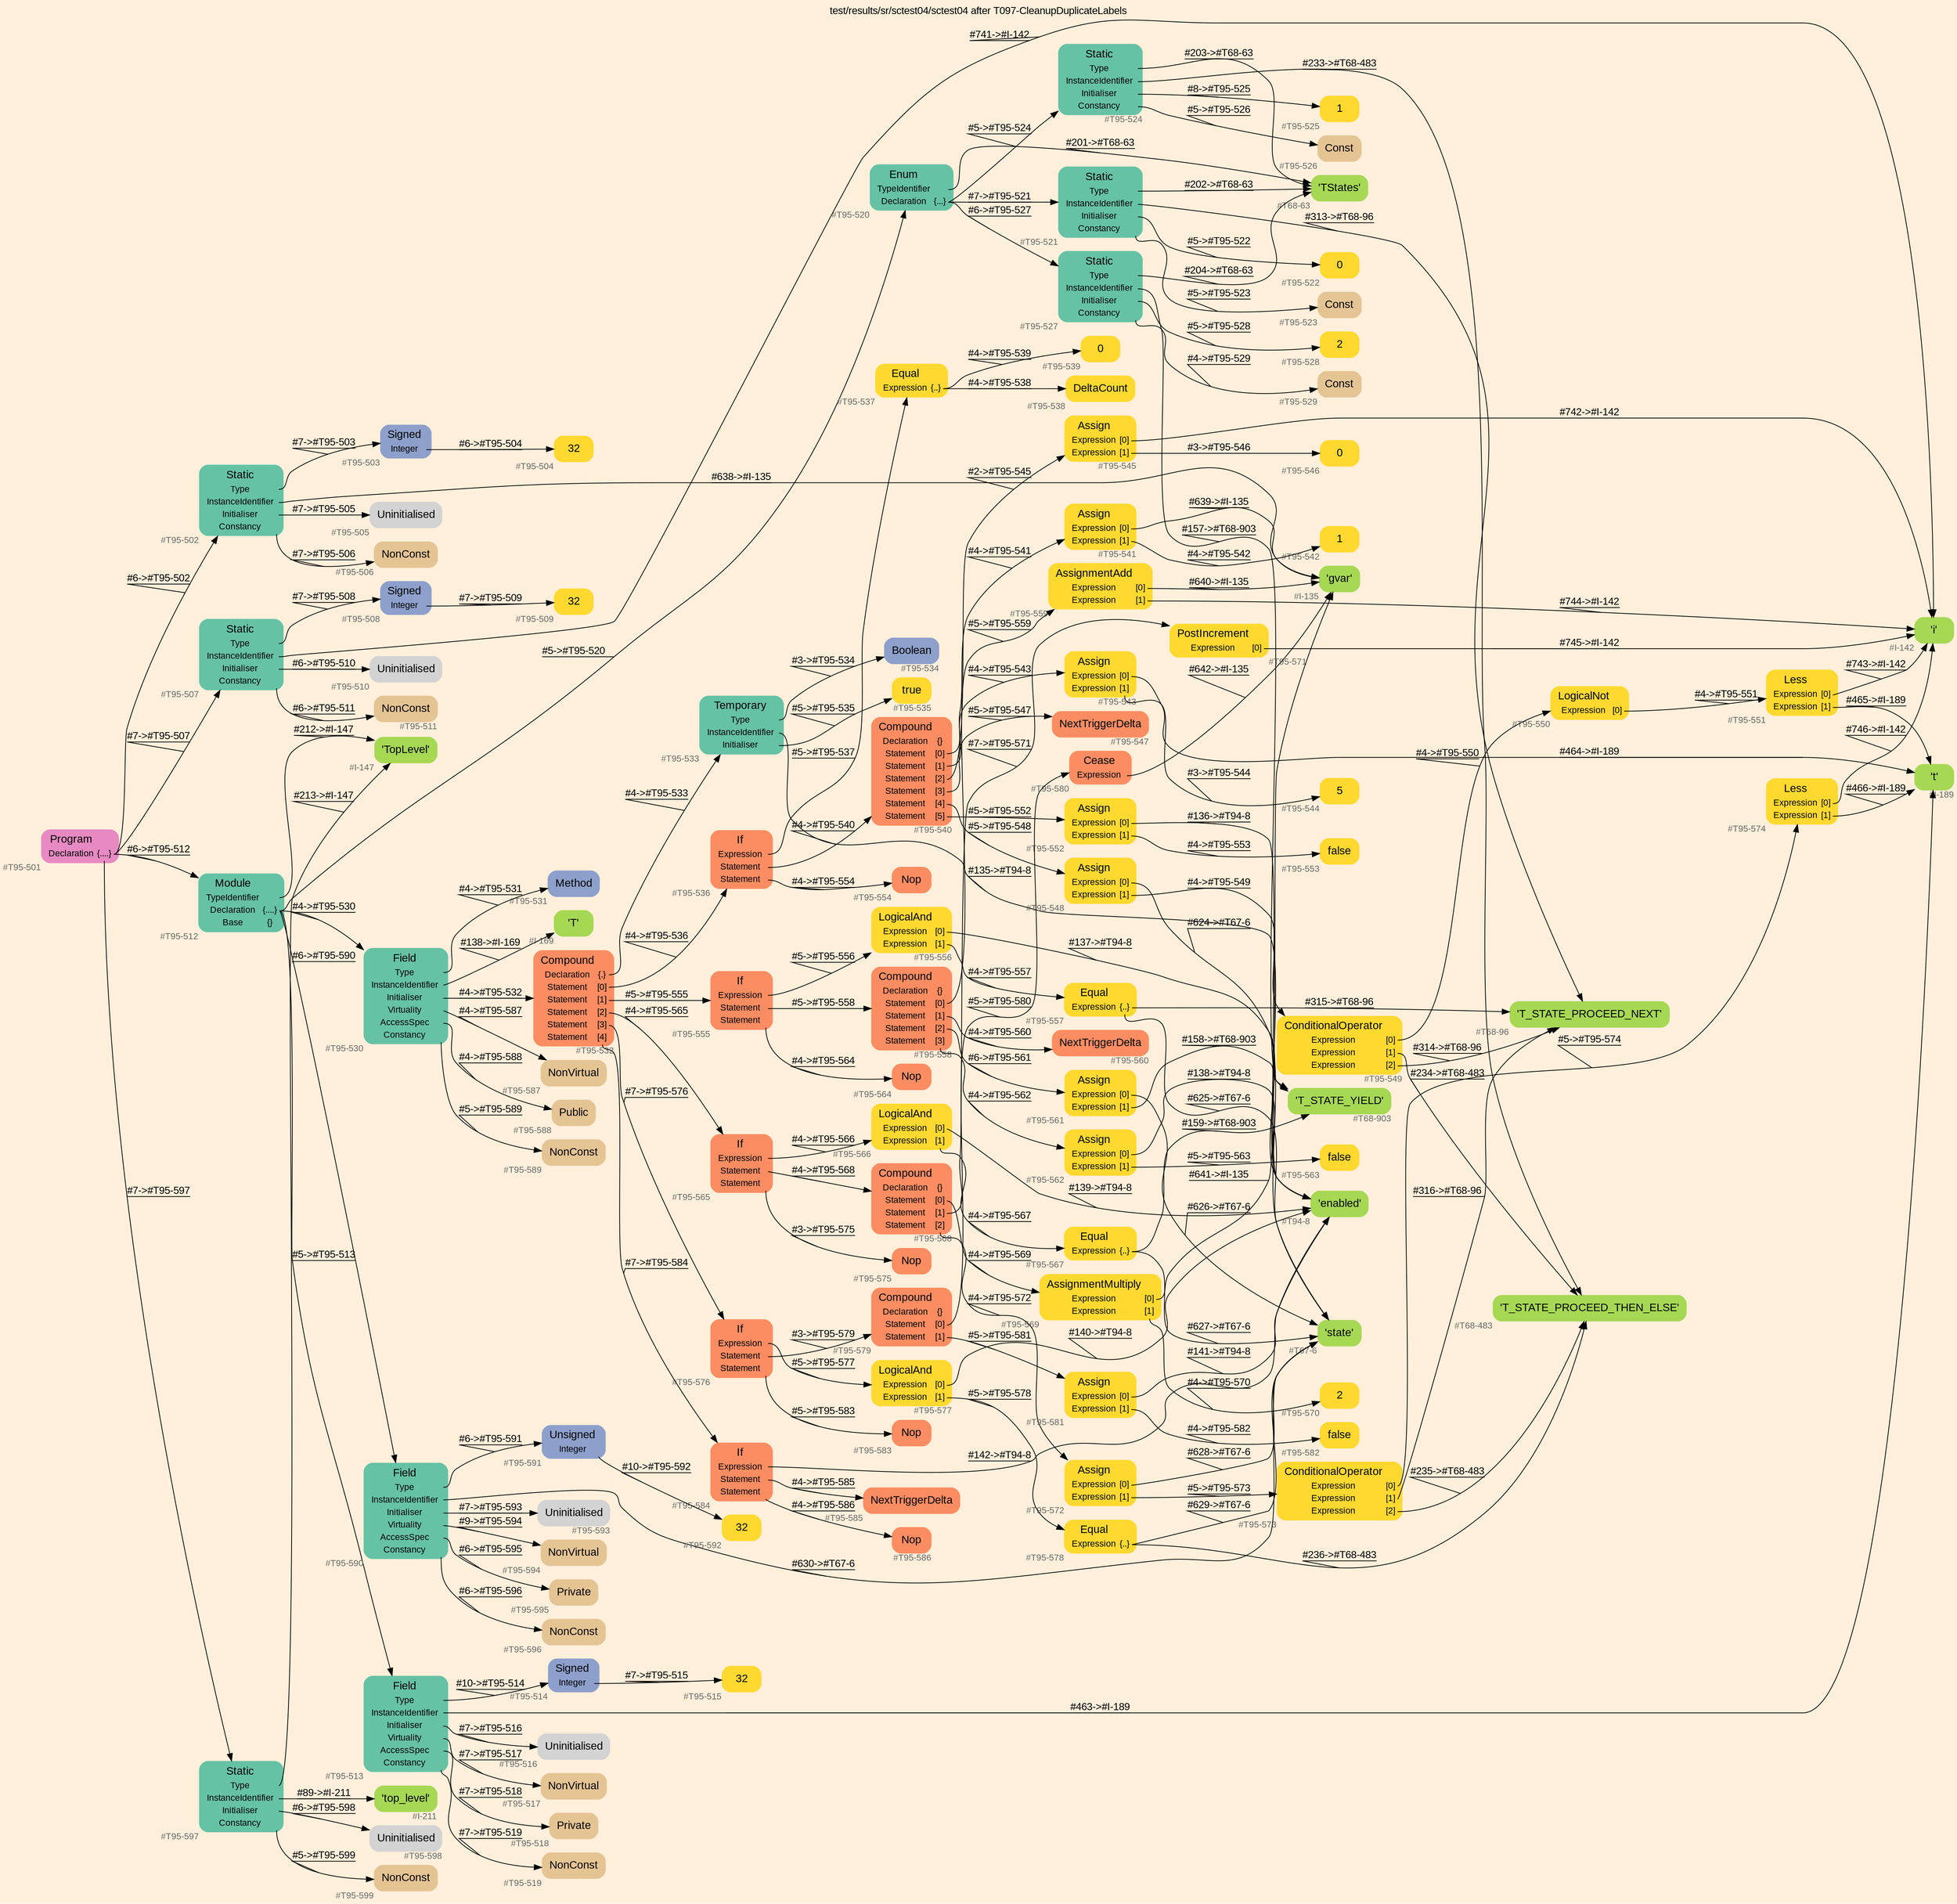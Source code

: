 digraph "test/results/sr/sctest04/sctest04 after T097-CleanupDuplicateLabels" {
label = "test/results/sr/sctest04/sctest04 after T097-CleanupDuplicateLabels"
labelloc = t
graph [
    rankdir = "LR"
    ranksep = 0.3
    bgcolor = antiquewhite1
    color = black
    fontcolor = black
    fontname = "Arial"
];
node [
    fontname = "Arial"
];
edge [
    fontname = "Arial"
];

// -------------------- node figure --------------------
// -------- block #T95-501 ----------
"#T95-501" [
    fillcolor = "/set28/4"
    xlabel = "#T95-501"
    fontsize = "12"
    fontcolor = grey40
    shape = "plaintext"
    label = <<TABLE BORDER="0" CELLBORDER="0" CELLSPACING="0">
     <TR><TD><FONT COLOR="black" POINT-SIZE="15">Program</FONT></TD></TR>
     <TR><TD><FONT COLOR="black" POINT-SIZE="12">Declaration</FONT></TD><TD PORT="port0"><FONT COLOR="black" POINT-SIZE="12">{....}</FONT></TD></TR>
    </TABLE>>
    style = "rounded,filled"
];

// -------- block #T95-502 ----------
"#T95-502" [
    fillcolor = "/set28/1"
    xlabel = "#T95-502"
    fontsize = "12"
    fontcolor = grey40
    shape = "plaintext"
    label = <<TABLE BORDER="0" CELLBORDER="0" CELLSPACING="0">
     <TR><TD><FONT COLOR="black" POINT-SIZE="15">Static</FONT></TD></TR>
     <TR><TD><FONT COLOR="black" POINT-SIZE="12">Type</FONT></TD><TD PORT="port0"></TD></TR>
     <TR><TD><FONT COLOR="black" POINT-SIZE="12">InstanceIdentifier</FONT></TD><TD PORT="port1"></TD></TR>
     <TR><TD><FONT COLOR="black" POINT-SIZE="12">Initialiser</FONT></TD><TD PORT="port2"></TD></TR>
     <TR><TD><FONT COLOR="black" POINT-SIZE="12">Constancy</FONT></TD><TD PORT="port3"></TD></TR>
    </TABLE>>
    style = "rounded,filled"
];

// -------- block #T95-503 ----------
"#T95-503" [
    fillcolor = "/set28/3"
    xlabel = "#T95-503"
    fontsize = "12"
    fontcolor = grey40
    shape = "plaintext"
    label = <<TABLE BORDER="0" CELLBORDER="0" CELLSPACING="0">
     <TR><TD><FONT COLOR="black" POINT-SIZE="15">Signed</FONT></TD></TR>
     <TR><TD><FONT COLOR="black" POINT-SIZE="12">Integer</FONT></TD><TD PORT="port0"></TD></TR>
    </TABLE>>
    style = "rounded,filled"
];

// -------- block #T95-504 ----------
"#T95-504" [
    fillcolor = "/set28/6"
    xlabel = "#T95-504"
    fontsize = "12"
    fontcolor = grey40
    shape = "plaintext"
    label = <<TABLE BORDER="0" CELLBORDER="0" CELLSPACING="0">
     <TR><TD><FONT COLOR="black" POINT-SIZE="15">32</FONT></TD></TR>
    </TABLE>>
    style = "rounded,filled"
];

// -------- block #I-135 ----------
"#I-135" [
    fillcolor = "/set28/5"
    xlabel = "#I-135"
    fontsize = "12"
    fontcolor = grey40
    shape = "plaintext"
    label = <<TABLE BORDER="0" CELLBORDER="0" CELLSPACING="0">
     <TR><TD><FONT COLOR="black" POINT-SIZE="15">'gvar'</FONT></TD></TR>
    </TABLE>>
    style = "rounded,filled"
];

// -------- block #T95-505 ----------
"#T95-505" [
    xlabel = "#T95-505"
    fontsize = "12"
    fontcolor = grey40
    shape = "plaintext"
    label = <<TABLE BORDER="0" CELLBORDER="0" CELLSPACING="0">
     <TR><TD><FONT COLOR="black" POINT-SIZE="15">Uninitialised</FONT></TD></TR>
    </TABLE>>
    style = "rounded,filled"
];

// -------- block #T95-506 ----------
"#T95-506" [
    fillcolor = "/set28/7"
    xlabel = "#T95-506"
    fontsize = "12"
    fontcolor = grey40
    shape = "plaintext"
    label = <<TABLE BORDER="0" CELLBORDER="0" CELLSPACING="0">
     <TR><TD><FONT COLOR="black" POINT-SIZE="15">NonConst</FONT></TD></TR>
    </TABLE>>
    style = "rounded,filled"
];

// -------- block #T95-507 ----------
"#T95-507" [
    fillcolor = "/set28/1"
    xlabel = "#T95-507"
    fontsize = "12"
    fontcolor = grey40
    shape = "plaintext"
    label = <<TABLE BORDER="0" CELLBORDER="0" CELLSPACING="0">
     <TR><TD><FONT COLOR="black" POINT-SIZE="15">Static</FONT></TD></TR>
     <TR><TD><FONT COLOR="black" POINT-SIZE="12">Type</FONT></TD><TD PORT="port0"></TD></TR>
     <TR><TD><FONT COLOR="black" POINT-SIZE="12">InstanceIdentifier</FONT></TD><TD PORT="port1"></TD></TR>
     <TR><TD><FONT COLOR="black" POINT-SIZE="12">Initialiser</FONT></TD><TD PORT="port2"></TD></TR>
     <TR><TD><FONT COLOR="black" POINT-SIZE="12">Constancy</FONT></TD><TD PORT="port3"></TD></TR>
    </TABLE>>
    style = "rounded,filled"
];

// -------- block #T95-508 ----------
"#T95-508" [
    fillcolor = "/set28/3"
    xlabel = "#T95-508"
    fontsize = "12"
    fontcolor = grey40
    shape = "plaintext"
    label = <<TABLE BORDER="0" CELLBORDER="0" CELLSPACING="0">
     <TR><TD><FONT COLOR="black" POINT-SIZE="15">Signed</FONT></TD></TR>
     <TR><TD><FONT COLOR="black" POINT-SIZE="12">Integer</FONT></TD><TD PORT="port0"></TD></TR>
    </TABLE>>
    style = "rounded,filled"
];

// -------- block #T95-509 ----------
"#T95-509" [
    fillcolor = "/set28/6"
    xlabel = "#T95-509"
    fontsize = "12"
    fontcolor = grey40
    shape = "plaintext"
    label = <<TABLE BORDER="0" CELLBORDER="0" CELLSPACING="0">
     <TR><TD><FONT COLOR="black" POINT-SIZE="15">32</FONT></TD></TR>
    </TABLE>>
    style = "rounded,filled"
];

// -------- block #I-142 ----------
"#I-142" [
    fillcolor = "/set28/5"
    xlabel = "#I-142"
    fontsize = "12"
    fontcolor = grey40
    shape = "plaintext"
    label = <<TABLE BORDER="0" CELLBORDER="0" CELLSPACING="0">
     <TR><TD><FONT COLOR="black" POINT-SIZE="15">'i'</FONT></TD></TR>
    </TABLE>>
    style = "rounded,filled"
];

// -------- block #T95-510 ----------
"#T95-510" [
    xlabel = "#T95-510"
    fontsize = "12"
    fontcolor = grey40
    shape = "plaintext"
    label = <<TABLE BORDER="0" CELLBORDER="0" CELLSPACING="0">
     <TR><TD><FONT COLOR="black" POINT-SIZE="15">Uninitialised</FONT></TD></TR>
    </TABLE>>
    style = "rounded,filled"
];

// -------- block #T95-511 ----------
"#T95-511" [
    fillcolor = "/set28/7"
    xlabel = "#T95-511"
    fontsize = "12"
    fontcolor = grey40
    shape = "plaintext"
    label = <<TABLE BORDER="0" CELLBORDER="0" CELLSPACING="0">
     <TR><TD><FONT COLOR="black" POINT-SIZE="15">NonConst</FONT></TD></TR>
    </TABLE>>
    style = "rounded,filled"
];

// -------- block #T95-512 ----------
"#T95-512" [
    fillcolor = "/set28/1"
    xlabel = "#T95-512"
    fontsize = "12"
    fontcolor = grey40
    shape = "plaintext"
    label = <<TABLE BORDER="0" CELLBORDER="0" CELLSPACING="0">
     <TR><TD><FONT COLOR="black" POINT-SIZE="15">Module</FONT></TD></TR>
     <TR><TD><FONT COLOR="black" POINT-SIZE="12">TypeIdentifier</FONT></TD><TD PORT="port0"></TD></TR>
     <TR><TD><FONT COLOR="black" POINT-SIZE="12">Declaration</FONT></TD><TD PORT="port1"><FONT COLOR="black" POINT-SIZE="12">{....}</FONT></TD></TR>
     <TR><TD><FONT COLOR="black" POINT-SIZE="12">Base</FONT></TD><TD PORT="port2"><FONT COLOR="black" POINT-SIZE="12">{}</FONT></TD></TR>
    </TABLE>>
    style = "rounded,filled"
];

// -------- block #I-147 ----------
"#I-147" [
    fillcolor = "/set28/5"
    xlabel = "#I-147"
    fontsize = "12"
    fontcolor = grey40
    shape = "plaintext"
    label = <<TABLE BORDER="0" CELLBORDER="0" CELLSPACING="0">
     <TR><TD><FONT COLOR="black" POINT-SIZE="15">'TopLevel'</FONT></TD></TR>
    </TABLE>>
    style = "rounded,filled"
];

// -------- block #T95-513 ----------
"#T95-513" [
    fillcolor = "/set28/1"
    xlabel = "#T95-513"
    fontsize = "12"
    fontcolor = grey40
    shape = "plaintext"
    label = <<TABLE BORDER="0" CELLBORDER="0" CELLSPACING="0">
     <TR><TD><FONT COLOR="black" POINT-SIZE="15">Field</FONT></TD></TR>
     <TR><TD><FONT COLOR="black" POINT-SIZE="12">Type</FONT></TD><TD PORT="port0"></TD></TR>
     <TR><TD><FONT COLOR="black" POINT-SIZE="12">InstanceIdentifier</FONT></TD><TD PORT="port1"></TD></TR>
     <TR><TD><FONT COLOR="black" POINT-SIZE="12">Initialiser</FONT></TD><TD PORT="port2"></TD></TR>
     <TR><TD><FONT COLOR="black" POINT-SIZE="12">Virtuality</FONT></TD><TD PORT="port3"></TD></TR>
     <TR><TD><FONT COLOR="black" POINT-SIZE="12">AccessSpec</FONT></TD><TD PORT="port4"></TD></TR>
     <TR><TD><FONT COLOR="black" POINT-SIZE="12">Constancy</FONT></TD><TD PORT="port5"></TD></TR>
    </TABLE>>
    style = "rounded,filled"
];

// -------- block #T95-514 ----------
"#T95-514" [
    fillcolor = "/set28/3"
    xlabel = "#T95-514"
    fontsize = "12"
    fontcolor = grey40
    shape = "plaintext"
    label = <<TABLE BORDER="0" CELLBORDER="0" CELLSPACING="0">
     <TR><TD><FONT COLOR="black" POINT-SIZE="15">Signed</FONT></TD></TR>
     <TR><TD><FONT COLOR="black" POINT-SIZE="12">Integer</FONT></TD><TD PORT="port0"></TD></TR>
    </TABLE>>
    style = "rounded,filled"
];

// -------- block #T95-515 ----------
"#T95-515" [
    fillcolor = "/set28/6"
    xlabel = "#T95-515"
    fontsize = "12"
    fontcolor = grey40
    shape = "plaintext"
    label = <<TABLE BORDER="0" CELLBORDER="0" CELLSPACING="0">
     <TR><TD><FONT COLOR="black" POINT-SIZE="15">32</FONT></TD></TR>
    </TABLE>>
    style = "rounded,filled"
];

// -------- block #I-189 ----------
"#I-189" [
    fillcolor = "/set28/5"
    xlabel = "#I-189"
    fontsize = "12"
    fontcolor = grey40
    shape = "plaintext"
    label = <<TABLE BORDER="0" CELLBORDER="0" CELLSPACING="0">
     <TR><TD><FONT COLOR="black" POINT-SIZE="15">'t'</FONT></TD></TR>
    </TABLE>>
    style = "rounded,filled"
];

// -------- block #T95-516 ----------
"#T95-516" [
    xlabel = "#T95-516"
    fontsize = "12"
    fontcolor = grey40
    shape = "plaintext"
    label = <<TABLE BORDER="0" CELLBORDER="0" CELLSPACING="0">
     <TR><TD><FONT COLOR="black" POINT-SIZE="15">Uninitialised</FONT></TD></TR>
    </TABLE>>
    style = "rounded,filled"
];

// -------- block #T95-517 ----------
"#T95-517" [
    fillcolor = "/set28/7"
    xlabel = "#T95-517"
    fontsize = "12"
    fontcolor = grey40
    shape = "plaintext"
    label = <<TABLE BORDER="0" CELLBORDER="0" CELLSPACING="0">
     <TR><TD><FONT COLOR="black" POINT-SIZE="15">NonVirtual</FONT></TD></TR>
    </TABLE>>
    style = "rounded,filled"
];

// -------- block #T95-518 ----------
"#T95-518" [
    fillcolor = "/set28/7"
    xlabel = "#T95-518"
    fontsize = "12"
    fontcolor = grey40
    shape = "plaintext"
    label = <<TABLE BORDER="0" CELLBORDER="0" CELLSPACING="0">
     <TR><TD><FONT COLOR="black" POINT-SIZE="15">Private</FONT></TD></TR>
    </TABLE>>
    style = "rounded,filled"
];

// -------- block #T95-519 ----------
"#T95-519" [
    fillcolor = "/set28/7"
    xlabel = "#T95-519"
    fontsize = "12"
    fontcolor = grey40
    shape = "plaintext"
    label = <<TABLE BORDER="0" CELLBORDER="0" CELLSPACING="0">
     <TR><TD><FONT COLOR="black" POINT-SIZE="15">NonConst</FONT></TD></TR>
    </TABLE>>
    style = "rounded,filled"
];

// -------- block #T95-520 ----------
"#T95-520" [
    fillcolor = "/set28/1"
    xlabel = "#T95-520"
    fontsize = "12"
    fontcolor = grey40
    shape = "plaintext"
    label = <<TABLE BORDER="0" CELLBORDER="0" CELLSPACING="0">
     <TR><TD><FONT COLOR="black" POINT-SIZE="15">Enum</FONT></TD></TR>
     <TR><TD><FONT COLOR="black" POINT-SIZE="12">TypeIdentifier</FONT></TD><TD PORT="port0"></TD></TR>
     <TR><TD><FONT COLOR="black" POINT-SIZE="12">Declaration</FONT></TD><TD PORT="port1"><FONT COLOR="black" POINT-SIZE="12">{...}</FONT></TD></TR>
    </TABLE>>
    style = "rounded,filled"
];

// -------- block #T68-63 ----------
"#T68-63" [
    fillcolor = "/set28/5"
    xlabel = "#T68-63"
    fontsize = "12"
    fontcolor = grey40
    shape = "plaintext"
    label = <<TABLE BORDER="0" CELLBORDER="0" CELLSPACING="0">
     <TR><TD><FONT COLOR="black" POINT-SIZE="15">'TStates'</FONT></TD></TR>
    </TABLE>>
    style = "rounded,filled"
];

// -------- block #T95-521 ----------
"#T95-521" [
    fillcolor = "/set28/1"
    xlabel = "#T95-521"
    fontsize = "12"
    fontcolor = grey40
    shape = "plaintext"
    label = <<TABLE BORDER="0" CELLBORDER="0" CELLSPACING="0">
     <TR><TD><FONT COLOR="black" POINT-SIZE="15">Static</FONT></TD></TR>
     <TR><TD><FONT COLOR="black" POINT-SIZE="12">Type</FONT></TD><TD PORT="port0"></TD></TR>
     <TR><TD><FONT COLOR="black" POINT-SIZE="12">InstanceIdentifier</FONT></TD><TD PORT="port1"></TD></TR>
     <TR><TD><FONT COLOR="black" POINT-SIZE="12">Initialiser</FONT></TD><TD PORT="port2"></TD></TR>
     <TR><TD><FONT COLOR="black" POINT-SIZE="12">Constancy</FONT></TD><TD PORT="port3"></TD></TR>
    </TABLE>>
    style = "rounded,filled"
];

// -------- block #T68-96 ----------
"#T68-96" [
    fillcolor = "/set28/5"
    xlabel = "#T68-96"
    fontsize = "12"
    fontcolor = grey40
    shape = "plaintext"
    label = <<TABLE BORDER="0" CELLBORDER="0" CELLSPACING="0">
     <TR><TD><FONT COLOR="black" POINT-SIZE="15">'T_STATE_PROCEED_NEXT'</FONT></TD></TR>
    </TABLE>>
    style = "rounded,filled"
];

// -------- block #T95-522 ----------
"#T95-522" [
    fillcolor = "/set28/6"
    xlabel = "#T95-522"
    fontsize = "12"
    fontcolor = grey40
    shape = "plaintext"
    label = <<TABLE BORDER="0" CELLBORDER="0" CELLSPACING="0">
     <TR><TD><FONT COLOR="black" POINT-SIZE="15">0</FONT></TD></TR>
    </TABLE>>
    style = "rounded,filled"
];

// -------- block #T95-523 ----------
"#T95-523" [
    fillcolor = "/set28/7"
    xlabel = "#T95-523"
    fontsize = "12"
    fontcolor = grey40
    shape = "plaintext"
    label = <<TABLE BORDER="0" CELLBORDER="0" CELLSPACING="0">
     <TR><TD><FONT COLOR="black" POINT-SIZE="15">Const</FONT></TD></TR>
    </TABLE>>
    style = "rounded,filled"
];

// -------- block #T95-524 ----------
"#T95-524" [
    fillcolor = "/set28/1"
    xlabel = "#T95-524"
    fontsize = "12"
    fontcolor = grey40
    shape = "plaintext"
    label = <<TABLE BORDER="0" CELLBORDER="0" CELLSPACING="0">
     <TR><TD><FONT COLOR="black" POINT-SIZE="15">Static</FONT></TD></TR>
     <TR><TD><FONT COLOR="black" POINT-SIZE="12">Type</FONT></TD><TD PORT="port0"></TD></TR>
     <TR><TD><FONT COLOR="black" POINT-SIZE="12">InstanceIdentifier</FONT></TD><TD PORT="port1"></TD></TR>
     <TR><TD><FONT COLOR="black" POINT-SIZE="12">Initialiser</FONT></TD><TD PORT="port2"></TD></TR>
     <TR><TD><FONT COLOR="black" POINT-SIZE="12">Constancy</FONT></TD><TD PORT="port3"></TD></TR>
    </TABLE>>
    style = "rounded,filled"
];

// -------- block #T68-483 ----------
"#T68-483" [
    fillcolor = "/set28/5"
    xlabel = "#T68-483"
    fontsize = "12"
    fontcolor = grey40
    shape = "plaintext"
    label = <<TABLE BORDER="0" CELLBORDER="0" CELLSPACING="0">
     <TR><TD><FONT COLOR="black" POINT-SIZE="15">'T_STATE_PROCEED_THEN_ELSE'</FONT></TD></TR>
    </TABLE>>
    style = "rounded,filled"
];

// -------- block #T95-525 ----------
"#T95-525" [
    fillcolor = "/set28/6"
    xlabel = "#T95-525"
    fontsize = "12"
    fontcolor = grey40
    shape = "plaintext"
    label = <<TABLE BORDER="0" CELLBORDER="0" CELLSPACING="0">
     <TR><TD><FONT COLOR="black" POINT-SIZE="15">1</FONT></TD></TR>
    </TABLE>>
    style = "rounded,filled"
];

// -------- block #T95-526 ----------
"#T95-526" [
    fillcolor = "/set28/7"
    xlabel = "#T95-526"
    fontsize = "12"
    fontcolor = grey40
    shape = "plaintext"
    label = <<TABLE BORDER="0" CELLBORDER="0" CELLSPACING="0">
     <TR><TD><FONT COLOR="black" POINT-SIZE="15">Const</FONT></TD></TR>
    </TABLE>>
    style = "rounded,filled"
];

// -------- block #T95-527 ----------
"#T95-527" [
    fillcolor = "/set28/1"
    xlabel = "#T95-527"
    fontsize = "12"
    fontcolor = grey40
    shape = "plaintext"
    label = <<TABLE BORDER="0" CELLBORDER="0" CELLSPACING="0">
     <TR><TD><FONT COLOR="black" POINT-SIZE="15">Static</FONT></TD></TR>
     <TR><TD><FONT COLOR="black" POINT-SIZE="12">Type</FONT></TD><TD PORT="port0"></TD></TR>
     <TR><TD><FONT COLOR="black" POINT-SIZE="12">InstanceIdentifier</FONT></TD><TD PORT="port1"></TD></TR>
     <TR><TD><FONT COLOR="black" POINT-SIZE="12">Initialiser</FONT></TD><TD PORT="port2"></TD></TR>
     <TR><TD><FONT COLOR="black" POINT-SIZE="12">Constancy</FONT></TD><TD PORT="port3"></TD></TR>
    </TABLE>>
    style = "rounded,filled"
];

// -------- block #T68-903 ----------
"#T68-903" [
    fillcolor = "/set28/5"
    xlabel = "#T68-903"
    fontsize = "12"
    fontcolor = grey40
    shape = "plaintext"
    label = <<TABLE BORDER="0" CELLBORDER="0" CELLSPACING="0">
     <TR><TD><FONT COLOR="black" POINT-SIZE="15">'T_STATE_YIELD'</FONT></TD></TR>
    </TABLE>>
    style = "rounded,filled"
];

// -------- block #T95-528 ----------
"#T95-528" [
    fillcolor = "/set28/6"
    xlabel = "#T95-528"
    fontsize = "12"
    fontcolor = grey40
    shape = "plaintext"
    label = <<TABLE BORDER="0" CELLBORDER="0" CELLSPACING="0">
     <TR><TD><FONT COLOR="black" POINT-SIZE="15">2</FONT></TD></TR>
    </TABLE>>
    style = "rounded,filled"
];

// -------- block #T95-529 ----------
"#T95-529" [
    fillcolor = "/set28/7"
    xlabel = "#T95-529"
    fontsize = "12"
    fontcolor = grey40
    shape = "plaintext"
    label = <<TABLE BORDER="0" CELLBORDER="0" CELLSPACING="0">
     <TR><TD><FONT COLOR="black" POINT-SIZE="15">Const</FONT></TD></TR>
    </TABLE>>
    style = "rounded,filled"
];

// -------- block #T95-530 ----------
"#T95-530" [
    fillcolor = "/set28/1"
    xlabel = "#T95-530"
    fontsize = "12"
    fontcolor = grey40
    shape = "plaintext"
    label = <<TABLE BORDER="0" CELLBORDER="0" CELLSPACING="0">
     <TR><TD><FONT COLOR="black" POINT-SIZE="15">Field</FONT></TD></TR>
     <TR><TD><FONT COLOR="black" POINT-SIZE="12">Type</FONT></TD><TD PORT="port0"></TD></TR>
     <TR><TD><FONT COLOR="black" POINT-SIZE="12">InstanceIdentifier</FONT></TD><TD PORT="port1"></TD></TR>
     <TR><TD><FONT COLOR="black" POINT-SIZE="12">Initialiser</FONT></TD><TD PORT="port2"></TD></TR>
     <TR><TD><FONT COLOR="black" POINT-SIZE="12">Virtuality</FONT></TD><TD PORT="port3"></TD></TR>
     <TR><TD><FONT COLOR="black" POINT-SIZE="12">AccessSpec</FONT></TD><TD PORT="port4"></TD></TR>
     <TR><TD><FONT COLOR="black" POINT-SIZE="12">Constancy</FONT></TD><TD PORT="port5"></TD></TR>
    </TABLE>>
    style = "rounded,filled"
];

// -------- block #T95-531 ----------
"#T95-531" [
    fillcolor = "/set28/3"
    xlabel = "#T95-531"
    fontsize = "12"
    fontcolor = grey40
    shape = "plaintext"
    label = <<TABLE BORDER="0" CELLBORDER="0" CELLSPACING="0">
     <TR><TD><FONT COLOR="black" POINT-SIZE="15">Method</FONT></TD></TR>
    </TABLE>>
    style = "rounded,filled"
];

// -------- block #I-169 ----------
"#I-169" [
    fillcolor = "/set28/5"
    xlabel = "#I-169"
    fontsize = "12"
    fontcolor = grey40
    shape = "plaintext"
    label = <<TABLE BORDER="0" CELLBORDER="0" CELLSPACING="0">
     <TR><TD><FONT COLOR="black" POINT-SIZE="15">'T'</FONT></TD></TR>
    </TABLE>>
    style = "rounded,filled"
];

// -------- block #T95-532 ----------
"#T95-532" [
    fillcolor = "/set28/2"
    xlabel = "#T95-532"
    fontsize = "12"
    fontcolor = grey40
    shape = "plaintext"
    label = <<TABLE BORDER="0" CELLBORDER="0" CELLSPACING="0">
     <TR><TD><FONT COLOR="black" POINT-SIZE="15">Compound</FONT></TD></TR>
     <TR><TD><FONT COLOR="black" POINT-SIZE="12">Declaration</FONT></TD><TD PORT="port0"><FONT COLOR="black" POINT-SIZE="12">{.}</FONT></TD></TR>
     <TR><TD><FONT COLOR="black" POINT-SIZE="12">Statement</FONT></TD><TD PORT="port1"><FONT COLOR="black" POINT-SIZE="12">[0]</FONT></TD></TR>
     <TR><TD><FONT COLOR="black" POINT-SIZE="12">Statement</FONT></TD><TD PORT="port2"><FONT COLOR="black" POINT-SIZE="12">[1]</FONT></TD></TR>
     <TR><TD><FONT COLOR="black" POINT-SIZE="12">Statement</FONT></TD><TD PORT="port3"><FONT COLOR="black" POINT-SIZE="12">[2]</FONT></TD></TR>
     <TR><TD><FONT COLOR="black" POINT-SIZE="12">Statement</FONT></TD><TD PORT="port4"><FONT COLOR="black" POINT-SIZE="12">[3]</FONT></TD></TR>
     <TR><TD><FONT COLOR="black" POINT-SIZE="12">Statement</FONT></TD><TD PORT="port5"><FONT COLOR="black" POINT-SIZE="12">[4]</FONT></TD></TR>
    </TABLE>>
    style = "rounded,filled"
];

// -------- block #T95-533 ----------
"#T95-533" [
    fillcolor = "/set28/1"
    xlabel = "#T95-533"
    fontsize = "12"
    fontcolor = grey40
    shape = "plaintext"
    label = <<TABLE BORDER="0" CELLBORDER="0" CELLSPACING="0">
     <TR><TD><FONT COLOR="black" POINT-SIZE="15">Temporary</FONT></TD></TR>
     <TR><TD><FONT COLOR="black" POINT-SIZE="12">Type</FONT></TD><TD PORT="port0"></TD></TR>
     <TR><TD><FONT COLOR="black" POINT-SIZE="12">InstanceIdentifier</FONT></TD><TD PORT="port1"></TD></TR>
     <TR><TD><FONT COLOR="black" POINT-SIZE="12">Initialiser</FONT></TD><TD PORT="port2"></TD></TR>
    </TABLE>>
    style = "rounded,filled"
];

// -------- block #T95-534 ----------
"#T95-534" [
    fillcolor = "/set28/3"
    xlabel = "#T95-534"
    fontsize = "12"
    fontcolor = grey40
    shape = "plaintext"
    label = <<TABLE BORDER="0" CELLBORDER="0" CELLSPACING="0">
     <TR><TD><FONT COLOR="black" POINT-SIZE="15">Boolean</FONT></TD></TR>
    </TABLE>>
    style = "rounded,filled"
];

// -------- block #T94-8 ----------
"#T94-8" [
    fillcolor = "/set28/5"
    xlabel = "#T94-8"
    fontsize = "12"
    fontcolor = grey40
    shape = "plaintext"
    label = <<TABLE BORDER="0" CELLBORDER="0" CELLSPACING="0">
     <TR><TD><FONT COLOR="black" POINT-SIZE="15">'enabled'</FONT></TD></TR>
    </TABLE>>
    style = "rounded,filled"
];

// -------- block #T95-535 ----------
"#T95-535" [
    fillcolor = "/set28/6"
    xlabel = "#T95-535"
    fontsize = "12"
    fontcolor = grey40
    shape = "plaintext"
    label = <<TABLE BORDER="0" CELLBORDER="0" CELLSPACING="0">
     <TR><TD><FONT COLOR="black" POINT-SIZE="15">true</FONT></TD></TR>
    </TABLE>>
    style = "rounded,filled"
];

// -------- block #T95-536 ----------
"#T95-536" [
    fillcolor = "/set28/2"
    xlabel = "#T95-536"
    fontsize = "12"
    fontcolor = grey40
    shape = "plaintext"
    label = <<TABLE BORDER="0" CELLBORDER="0" CELLSPACING="0">
     <TR><TD><FONT COLOR="black" POINT-SIZE="15">If</FONT></TD></TR>
     <TR><TD><FONT COLOR="black" POINT-SIZE="12">Expression</FONT></TD><TD PORT="port0"></TD></TR>
     <TR><TD><FONT COLOR="black" POINT-SIZE="12">Statement</FONT></TD><TD PORT="port1"></TD></TR>
     <TR><TD><FONT COLOR="black" POINT-SIZE="12">Statement</FONT></TD><TD PORT="port2"></TD></TR>
    </TABLE>>
    style = "rounded,filled"
];

// -------- block #T95-537 ----------
"#T95-537" [
    fillcolor = "/set28/6"
    xlabel = "#T95-537"
    fontsize = "12"
    fontcolor = grey40
    shape = "plaintext"
    label = <<TABLE BORDER="0" CELLBORDER="0" CELLSPACING="0">
     <TR><TD><FONT COLOR="black" POINT-SIZE="15">Equal</FONT></TD></TR>
     <TR><TD><FONT COLOR="black" POINT-SIZE="12">Expression</FONT></TD><TD PORT="port0"><FONT COLOR="black" POINT-SIZE="12">{..}</FONT></TD></TR>
    </TABLE>>
    style = "rounded,filled"
];

// -------- block #T95-538 ----------
"#T95-538" [
    fillcolor = "/set28/6"
    xlabel = "#T95-538"
    fontsize = "12"
    fontcolor = grey40
    shape = "plaintext"
    label = <<TABLE BORDER="0" CELLBORDER="0" CELLSPACING="0">
     <TR><TD><FONT COLOR="black" POINT-SIZE="15">DeltaCount</FONT></TD></TR>
    </TABLE>>
    style = "rounded,filled"
];

// -------- block #T95-539 ----------
"#T95-539" [
    fillcolor = "/set28/6"
    xlabel = "#T95-539"
    fontsize = "12"
    fontcolor = grey40
    shape = "plaintext"
    label = <<TABLE BORDER="0" CELLBORDER="0" CELLSPACING="0">
     <TR><TD><FONT COLOR="black" POINT-SIZE="15">0</FONT></TD></TR>
    </TABLE>>
    style = "rounded,filled"
];

// -------- block #T95-540 ----------
"#T95-540" [
    fillcolor = "/set28/2"
    xlabel = "#T95-540"
    fontsize = "12"
    fontcolor = grey40
    shape = "plaintext"
    label = <<TABLE BORDER="0" CELLBORDER="0" CELLSPACING="0">
     <TR><TD><FONT COLOR="black" POINT-SIZE="15">Compound</FONT></TD></TR>
     <TR><TD><FONT COLOR="black" POINT-SIZE="12">Declaration</FONT></TD><TD PORT="port0"><FONT COLOR="black" POINT-SIZE="12">{}</FONT></TD></TR>
     <TR><TD><FONT COLOR="black" POINT-SIZE="12">Statement</FONT></TD><TD PORT="port1"><FONT COLOR="black" POINT-SIZE="12">[0]</FONT></TD></TR>
     <TR><TD><FONT COLOR="black" POINT-SIZE="12">Statement</FONT></TD><TD PORT="port2"><FONT COLOR="black" POINT-SIZE="12">[1]</FONT></TD></TR>
     <TR><TD><FONT COLOR="black" POINT-SIZE="12">Statement</FONT></TD><TD PORT="port3"><FONT COLOR="black" POINT-SIZE="12">[2]</FONT></TD></TR>
     <TR><TD><FONT COLOR="black" POINT-SIZE="12">Statement</FONT></TD><TD PORT="port4"><FONT COLOR="black" POINT-SIZE="12">[3]</FONT></TD></TR>
     <TR><TD><FONT COLOR="black" POINT-SIZE="12">Statement</FONT></TD><TD PORT="port5"><FONT COLOR="black" POINT-SIZE="12">[4]</FONT></TD></TR>
     <TR><TD><FONT COLOR="black" POINT-SIZE="12">Statement</FONT></TD><TD PORT="port6"><FONT COLOR="black" POINT-SIZE="12">[5]</FONT></TD></TR>
    </TABLE>>
    style = "rounded,filled"
];

// -------- block #T95-541 ----------
"#T95-541" [
    fillcolor = "/set28/6"
    xlabel = "#T95-541"
    fontsize = "12"
    fontcolor = grey40
    shape = "plaintext"
    label = <<TABLE BORDER="0" CELLBORDER="0" CELLSPACING="0">
     <TR><TD><FONT COLOR="black" POINT-SIZE="15">Assign</FONT></TD></TR>
     <TR><TD><FONT COLOR="black" POINT-SIZE="12">Expression</FONT></TD><TD PORT="port0"><FONT COLOR="black" POINT-SIZE="12">[0]</FONT></TD></TR>
     <TR><TD><FONT COLOR="black" POINT-SIZE="12">Expression</FONT></TD><TD PORT="port1"><FONT COLOR="black" POINT-SIZE="12">[1]</FONT></TD></TR>
    </TABLE>>
    style = "rounded,filled"
];

// -------- block #T95-542 ----------
"#T95-542" [
    fillcolor = "/set28/6"
    xlabel = "#T95-542"
    fontsize = "12"
    fontcolor = grey40
    shape = "plaintext"
    label = <<TABLE BORDER="0" CELLBORDER="0" CELLSPACING="0">
     <TR><TD><FONT COLOR="black" POINT-SIZE="15">1</FONT></TD></TR>
    </TABLE>>
    style = "rounded,filled"
];

// -------- block #T95-543 ----------
"#T95-543" [
    fillcolor = "/set28/6"
    xlabel = "#T95-543"
    fontsize = "12"
    fontcolor = grey40
    shape = "plaintext"
    label = <<TABLE BORDER="0" CELLBORDER="0" CELLSPACING="0">
     <TR><TD><FONT COLOR="black" POINT-SIZE="15">Assign</FONT></TD></TR>
     <TR><TD><FONT COLOR="black" POINT-SIZE="12">Expression</FONT></TD><TD PORT="port0"><FONT COLOR="black" POINT-SIZE="12">[0]</FONT></TD></TR>
     <TR><TD><FONT COLOR="black" POINT-SIZE="12">Expression</FONT></TD><TD PORT="port1"><FONT COLOR="black" POINT-SIZE="12">[1]</FONT></TD></TR>
    </TABLE>>
    style = "rounded,filled"
];

// -------- block #T95-544 ----------
"#T95-544" [
    fillcolor = "/set28/6"
    xlabel = "#T95-544"
    fontsize = "12"
    fontcolor = grey40
    shape = "plaintext"
    label = <<TABLE BORDER="0" CELLBORDER="0" CELLSPACING="0">
     <TR><TD><FONT COLOR="black" POINT-SIZE="15">5</FONT></TD></TR>
    </TABLE>>
    style = "rounded,filled"
];

// -------- block #T95-545 ----------
"#T95-545" [
    fillcolor = "/set28/6"
    xlabel = "#T95-545"
    fontsize = "12"
    fontcolor = grey40
    shape = "plaintext"
    label = <<TABLE BORDER="0" CELLBORDER="0" CELLSPACING="0">
     <TR><TD><FONT COLOR="black" POINT-SIZE="15">Assign</FONT></TD></TR>
     <TR><TD><FONT COLOR="black" POINT-SIZE="12">Expression</FONT></TD><TD PORT="port0"><FONT COLOR="black" POINT-SIZE="12">[0]</FONT></TD></TR>
     <TR><TD><FONT COLOR="black" POINT-SIZE="12">Expression</FONT></TD><TD PORT="port1"><FONT COLOR="black" POINT-SIZE="12">[1]</FONT></TD></TR>
    </TABLE>>
    style = "rounded,filled"
];

// -------- block #T95-546 ----------
"#T95-546" [
    fillcolor = "/set28/6"
    xlabel = "#T95-546"
    fontsize = "12"
    fontcolor = grey40
    shape = "plaintext"
    label = <<TABLE BORDER="0" CELLBORDER="0" CELLSPACING="0">
     <TR><TD><FONT COLOR="black" POINT-SIZE="15">0</FONT></TD></TR>
    </TABLE>>
    style = "rounded,filled"
];

// -------- block #T95-547 ----------
"#T95-547" [
    fillcolor = "/set28/2"
    xlabel = "#T95-547"
    fontsize = "12"
    fontcolor = grey40
    shape = "plaintext"
    label = <<TABLE BORDER="0" CELLBORDER="0" CELLSPACING="0">
     <TR><TD><FONT COLOR="black" POINT-SIZE="15">NextTriggerDelta</FONT></TD></TR>
    </TABLE>>
    style = "rounded,filled"
];

// -------- block #T95-548 ----------
"#T95-548" [
    fillcolor = "/set28/6"
    xlabel = "#T95-548"
    fontsize = "12"
    fontcolor = grey40
    shape = "plaintext"
    label = <<TABLE BORDER="0" CELLBORDER="0" CELLSPACING="0">
     <TR><TD><FONT COLOR="black" POINT-SIZE="15">Assign</FONT></TD></TR>
     <TR><TD><FONT COLOR="black" POINT-SIZE="12">Expression</FONT></TD><TD PORT="port0"><FONT COLOR="black" POINT-SIZE="12">[0]</FONT></TD></TR>
     <TR><TD><FONT COLOR="black" POINT-SIZE="12">Expression</FONT></TD><TD PORT="port1"><FONT COLOR="black" POINT-SIZE="12">[1]</FONT></TD></TR>
    </TABLE>>
    style = "rounded,filled"
];

// -------- block #T67-6 ----------
"#T67-6" [
    fillcolor = "/set28/5"
    xlabel = "#T67-6"
    fontsize = "12"
    fontcolor = grey40
    shape = "plaintext"
    label = <<TABLE BORDER="0" CELLBORDER="0" CELLSPACING="0">
     <TR><TD><FONT COLOR="black" POINT-SIZE="15">'state'</FONT></TD></TR>
    </TABLE>>
    style = "rounded,filled"
];

// -------- block #T95-549 ----------
"#T95-549" [
    fillcolor = "/set28/6"
    xlabel = "#T95-549"
    fontsize = "12"
    fontcolor = grey40
    shape = "plaintext"
    label = <<TABLE BORDER="0" CELLBORDER="0" CELLSPACING="0">
     <TR><TD><FONT COLOR="black" POINT-SIZE="15">ConditionalOperator</FONT></TD></TR>
     <TR><TD><FONT COLOR="black" POINT-SIZE="12">Expression</FONT></TD><TD PORT="port0"><FONT COLOR="black" POINT-SIZE="12">[0]</FONT></TD></TR>
     <TR><TD><FONT COLOR="black" POINT-SIZE="12">Expression</FONT></TD><TD PORT="port1"><FONT COLOR="black" POINT-SIZE="12">[1]</FONT></TD></TR>
     <TR><TD><FONT COLOR="black" POINT-SIZE="12">Expression</FONT></TD><TD PORT="port2"><FONT COLOR="black" POINT-SIZE="12">[2]</FONT></TD></TR>
    </TABLE>>
    style = "rounded,filled"
];

// -------- block #T95-550 ----------
"#T95-550" [
    fillcolor = "/set28/6"
    xlabel = "#T95-550"
    fontsize = "12"
    fontcolor = grey40
    shape = "plaintext"
    label = <<TABLE BORDER="0" CELLBORDER="0" CELLSPACING="0">
     <TR><TD><FONT COLOR="black" POINT-SIZE="15">LogicalNot</FONT></TD></TR>
     <TR><TD><FONT COLOR="black" POINT-SIZE="12">Expression</FONT></TD><TD PORT="port0"><FONT COLOR="black" POINT-SIZE="12">[0]</FONT></TD></TR>
    </TABLE>>
    style = "rounded,filled"
];

// -------- block #T95-551 ----------
"#T95-551" [
    fillcolor = "/set28/6"
    xlabel = "#T95-551"
    fontsize = "12"
    fontcolor = grey40
    shape = "plaintext"
    label = <<TABLE BORDER="0" CELLBORDER="0" CELLSPACING="0">
     <TR><TD><FONT COLOR="black" POINT-SIZE="15">Less</FONT></TD></TR>
     <TR><TD><FONT COLOR="black" POINT-SIZE="12">Expression</FONT></TD><TD PORT="port0"><FONT COLOR="black" POINT-SIZE="12">[0]</FONT></TD></TR>
     <TR><TD><FONT COLOR="black" POINT-SIZE="12">Expression</FONT></TD><TD PORT="port1"><FONT COLOR="black" POINT-SIZE="12">[1]</FONT></TD></TR>
    </TABLE>>
    style = "rounded,filled"
];

// -------- block #T95-552 ----------
"#T95-552" [
    fillcolor = "/set28/6"
    xlabel = "#T95-552"
    fontsize = "12"
    fontcolor = grey40
    shape = "plaintext"
    label = <<TABLE BORDER="0" CELLBORDER="0" CELLSPACING="0">
     <TR><TD><FONT COLOR="black" POINT-SIZE="15">Assign</FONT></TD></TR>
     <TR><TD><FONT COLOR="black" POINT-SIZE="12">Expression</FONT></TD><TD PORT="port0"><FONT COLOR="black" POINT-SIZE="12">[0]</FONT></TD></TR>
     <TR><TD><FONT COLOR="black" POINT-SIZE="12">Expression</FONT></TD><TD PORT="port1"><FONT COLOR="black" POINT-SIZE="12">[1]</FONT></TD></TR>
    </TABLE>>
    style = "rounded,filled"
];

// -------- block #T95-553 ----------
"#T95-553" [
    fillcolor = "/set28/6"
    xlabel = "#T95-553"
    fontsize = "12"
    fontcolor = grey40
    shape = "plaintext"
    label = <<TABLE BORDER="0" CELLBORDER="0" CELLSPACING="0">
     <TR><TD><FONT COLOR="black" POINT-SIZE="15">false</FONT></TD></TR>
    </TABLE>>
    style = "rounded,filled"
];

// -------- block #T95-554 ----------
"#T95-554" [
    fillcolor = "/set28/2"
    xlabel = "#T95-554"
    fontsize = "12"
    fontcolor = grey40
    shape = "plaintext"
    label = <<TABLE BORDER="0" CELLBORDER="0" CELLSPACING="0">
     <TR><TD><FONT COLOR="black" POINT-SIZE="15">Nop</FONT></TD></TR>
    </TABLE>>
    style = "rounded,filled"
];

// -------- block #T95-555 ----------
"#T95-555" [
    fillcolor = "/set28/2"
    xlabel = "#T95-555"
    fontsize = "12"
    fontcolor = grey40
    shape = "plaintext"
    label = <<TABLE BORDER="0" CELLBORDER="0" CELLSPACING="0">
     <TR><TD><FONT COLOR="black" POINT-SIZE="15">If</FONT></TD></TR>
     <TR><TD><FONT COLOR="black" POINT-SIZE="12">Expression</FONT></TD><TD PORT="port0"></TD></TR>
     <TR><TD><FONT COLOR="black" POINT-SIZE="12">Statement</FONT></TD><TD PORT="port1"></TD></TR>
     <TR><TD><FONT COLOR="black" POINT-SIZE="12">Statement</FONT></TD><TD PORT="port2"></TD></TR>
    </TABLE>>
    style = "rounded,filled"
];

// -------- block #T95-556 ----------
"#T95-556" [
    fillcolor = "/set28/6"
    xlabel = "#T95-556"
    fontsize = "12"
    fontcolor = grey40
    shape = "plaintext"
    label = <<TABLE BORDER="0" CELLBORDER="0" CELLSPACING="0">
     <TR><TD><FONT COLOR="black" POINT-SIZE="15">LogicalAnd</FONT></TD></TR>
     <TR><TD><FONT COLOR="black" POINT-SIZE="12">Expression</FONT></TD><TD PORT="port0"><FONT COLOR="black" POINT-SIZE="12">[0]</FONT></TD></TR>
     <TR><TD><FONT COLOR="black" POINT-SIZE="12">Expression</FONT></TD><TD PORT="port1"><FONT COLOR="black" POINT-SIZE="12">[1]</FONT></TD></TR>
    </TABLE>>
    style = "rounded,filled"
];

// -------- block #T95-557 ----------
"#T95-557" [
    fillcolor = "/set28/6"
    xlabel = "#T95-557"
    fontsize = "12"
    fontcolor = grey40
    shape = "plaintext"
    label = <<TABLE BORDER="0" CELLBORDER="0" CELLSPACING="0">
     <TR><TD><FONT COLOR="black" POINT-SIZE="15">Equal</FONT></TD></TR>
     <TR><TD><FONT COLOR="black" POINT-SIZE="12">Expression</FONT></TD><TD PORT="port0"><FONT COLOR="black" POINT-SIZE="12">{..}</FONT></TD></TR>
    </TABLE>>
    style = "rounded,filled"
];

// -------- block #T95-558 ----------
"#T95-558" [
    fillcolor = "/set28/2"
    xlabel = "#T95-558"
    fontsize = "12"
    fontcolor = grey40
    shape = "plaintext"
    label = <<TABLE BORDER="0" CELLBORDER="0" CELLSPACING="0">
     <TR><TD><FONT COLOR="black" POINT-SIZE="15">Compound</FONT></TD></TR>
     <TR><TD><FONT COLOR="black" POINT-SIZE="12">Declaration</FONT></TD><TD PORT="port0"><FONT COLOR="black" POINT-SIZE="12">{}</FONT></TD></TR>
     <TR><TD><FONT COLOR="black" POINT-SIZE="12">Statement</FONT></TD><TD PORT="port1"><FONT COLOR="black" POINT-SIZE="12">[0]</FONT></TD></TR>
     <TR><TD><FONT COLOR="black" POINT-SIZE="12">Statement</FONT></TD><TD PORT="port2"><FONT COLOR="black" POINT-SIZE="12">[1]</FONT></TD></TR>
     <TR><TD><FONT COLOR="black" POINT-SIZE="12">Statement</FONT></TD><TD PORT="port3"><FONT COLOR="black" POINT-SIZE="12">[2]</FONT></TD></TR>
     <TR><TD><FONT COLOR="black" POINT-SIZE="12">Statement</FONT></TD><TD PORT="port4"><FONT COLOR="black" POINT-SIZE="12">[3]</FONT></TD></TR>
    </TABLE>>
    style = "rounded,filled"
];

// -------- block #T95-559 ----------
"#T95-559" [
    fillcolor = "/set28/6"
    xlabel = "#T95-559"
    fontsize = "12"
    fontcolor = grey40
    shape = "plaintext"
    label = <<TABLE BORDER="0" CELLBORDER="0" CELLSPACING="0">
     <TR><TD><FONT COLOR="black" POINT-SIZE="15">AssignmentAdd</FONT></TD></TR>
     <TR><TD><FONT COLOR="black" POINT-SIZE="12">Expression</FONT></TD><TD PORT="port0"><FONT COLOR="black" POINT-SIZE="12">[0]</FONT></TD></TR>
     <TR><TD><FONT COLOR="black" POINT-SIZE="12">Expression</FONT></TD><TD PORT="port1"><FONT COLOR="black" POINT-SIZE="12">[1]</FONT></TD></TR>
    </TABLE>>
    style = "rounded,filled"
];

// -------- block #T95-560 ----------
"#T95-560" [
    fillcolor = "/set28/2"
    xlabel = "#T95-560"
    fontsize = "12"
    fontcolor = grey40
    shape = "plaintext"
    label = <<TABLE BORDER="0" CELLBORDER="0" CELLSPACING="0">
     <TR><TD><FONT COLOR="black" POINT-SIZE="15">NextTriggerDelta</FONT></TD></TR>
    </TABLE>>
    style = "rounded,filled"
];

// -------- block #T95-561 ----------
"#T95-561" [
    fillcolor = "/set28/6"
    xlabel = "#T95-561"
    fontsize = "12"
    fontcolor = grey40
    shape = "plaintext"
    label = <<TABLE BORDER="0" CELLBORDER="0" CELLSPACING="0">
     <TR><TD><FONT COLOR="black" POINT-SIZE="15">Assign</FONT></TD></TR>
     <TR><TD><FONT COLOR="black" POINT-SIZE="12">Expression</FONT></TD><TD PORT="port0"><FONT COLOR="black" POINT-SIZE="12">[0]</FONT></TD></TR>
     <TR><TD><FONT COLOR="black" POINT-SIZE="12">Expression</FONT></TD><TD PORT="port1"><FONT COLOR="black" POINT-SIZE="12">[1]</FONT></TD></TR>
    </TABLE>>
    style = "rounded,filled"
];

// -------- block #T95-562 ----------
"#T95-562" [
    fillcolor = "/set28/6"
    xlabel = "#T95-562"
    fontsize = "12"
    fontcolor = grey40
    shape = "plaintext"
    label = <<TABLE BORDER="0" CELLBORDER="0" CELLSPACING="0">
     <TR><TD><FONT COLOR="black" POINT-SIZE="15">Assign</FONT></TD></TR>
     <TR><TD><FONT COLOR="black" POINT-SIZE="12">Expression</FONT></TD><TD PORT="port0"><FONT COLOR="black" POINT-SIZE="12">[0]</FONT></TD></TR>
     <TR><TD><FONT COLOR="black" POINT-SIZE="12">Expression</FONT></TD><TD PORT="port1"><FONT COLOR="black" POINT-SIZE="12">[1]</FONT></TD></TR>
    </TABLE>>
    style = "rounded,filled"
];

// -------- block #T95-563 ----------
"#T95-563" [
    fillcolor = "/set28/6"
    xlabel = "#T95-563"
    fontsize = "12"
    fontcolor = grey40
    shape = "plaintext"
    label = <<TABLE BORDER="0" CELLBORDER="0" CELLSPACING="0">
     <TR><TD><FONT COLOR="black" POINT-SIZE="15">false</FONT></TD></TR>
    </TABLE>>
    style = "rounded,filled"
];

// -------- block #T95-564 ----------
"#T95-564" [
    fillcolor = "/set28/2"
    xlabel = "#T95-564"
    fontsize = "12"
    fontcolor = grey40
    shape = "plaintext"
    label = <<TABLE BORDER="0" CELLBORDER="0" CELLSPACING="0">
     <TR><TD><FONT COLOR="black" POINT-SIZE="15">Nop</FONT></TD></TR>
    </TABLE>>
    style = "rounded,filled"
];

// -------- block #T95-565 ----------
"#T95-565" [
    fillcolor = "/set28/2"
    xlabel = "#T95-565"
    fontsize = "12"
    fontcolor = grey40
    shape = "plaintext"
    label = <<TABLE BORDER="0" CELLBORDER="0" CELLSPACING="0">
     <TR><TD><FONT COLOR="black" POINT-SIZE="15">If</FONT></TD></TR>
     <TR><TD><FONT COLOR="black" POINT-SIZE="12">Expression</FONT></TD><TD PORT="port0"></TD></TR>
     <TR><TD><FONT COLOR="black" POINT-SIZE="12">Statement</FONT></TD><TD PORT="port1"></TD></TR>
     <TR><TD><FONT COLOR="black" POINT-SIZE="12">Statement</FONT></TD><TD PORT="port2"></TD></TR>
    </TABLE>>
    style = "rounded,filled"
];

// -------- block #T95-566 ----------
"#T95-566" [
    fillcolor = "/set28/6"
    xlabel = "#T95-566"
    fontsize = "12"
    fontcolor = grey40
    shape = "plaintext"
    label = <<TABLE BORDER="0" CELLBORDER="0" CELLSPACING="0">
     <TR><TD><FONT COLOR="black" POINT-SIZE="15">LogicalAnd</FONT></TD></TR>
     <TR><TD><FONT COLOR="black" POINT-SIZE="12">Expression</FONT></TD><TD PORT="port0"><FONT COLOR="black" POINT-SIZE="12">[0]</FONT></TD></TR>
     <TR><TD><FONT COLOR="black" POINT-SIZE="12">Expression</FONT></TD><TD PORT="port1"><FONT COLOR="black" POINT-SIZE="12">[1]</FONT></TD></TR>
    </TABLE>>
    style = "rounded,filled"
];

// -------- block #T95-567 ----------
"#T95-567" [
    fillcolor = "/set28/6"
    xlabel = "#T95-567"
    fontsize = "12"
    fontcolor = grey40
    shape = "plaintext"
    label = <<TABLE BORDER="0" CELLBORDER="0" CELLSPACING="0">
     <TR><TD><FONT COLOR="black" POINT-SIZE="15">Equal</FONT></TD></TR>
     <TR><TD><FONT COLOR="black" POINT-SIZE="12">Expression</FONT></TD><TD PORT="port0"><FONT COLOR="black" POINT-SIZE="12">{..}</FONT></TD></TR>
    </TABLE>>
    style = "rounded,filled"
];

// -------- block #T95-568 ----------
"#T95-568" [
    fillcolor = "/set28/2"
    xlabel = "#T95-568"
    fontsize = "12"
    fontcolor = grey40
    shape = "plaintext"
    label = <<TABLE BORDER="0" CELLBORDER="0" CELLSPACING="0">
     <TR><TD><FONT COLOR="black" POINT-SIZE="15">Compound</FONT></TD></TR>
     <TR><TD><FONT COLOR="black" POINT-SIZE="12">Declaration</FONT></TD><TD PORT="port0"><FONT COLOR="black" POINT-SIZE="12">{}</FONT></TD></TR>
     <TR><TD><FONT COLOR="black" POINT-SIZE="12">Statement</FONT></TD><TD PORT="port1"><FONT COLOR="black" POINT-SIZE="12">[0]</FONT></TD></TR>
     <TR><TD><FONT COLOR="black" POINT-SIZE="12">Statement</FONT></TD><TD PORT="port2"><FONT COLOR="black" POINT-SIZE="12">[1]</FONT></TD></TR>
     <TR><TD><FONT COLOR="black" POINT-SIZE="12">Statement</FONT></TD><TD PORT="port3"><FONT COLOR="black" POINT-SIZE="12">[2]</FONT></TD></TR>
    </TABLE>>
    style = "rounded,filled"
];

// -------- block #T95-569 ----------
"#T95-569" [
    fillcolor = "/set28/6"
    xlabel = "#T95-569"
    fontsize = "12"
    fontcolor = grey40
    shape = "plaintext"
    label = <<TABLE BORDER="0" CELLBORDER="0" CELLSPACING="0">
     <TR><TD><FONT COLOR="black" POINT-SIZE="15">AssignmentMultiply</FONT></TD></TR>
     <TR><TD><FONT COLOR="black" POINT-SIZE="12">Expression</FONT></TD><TD PORT="port0"><FONT COLOR="black" POINT-SIZE="12">[0]</FONT></TD></TR>
     <TR><TD><FONT COLOR="black" POINT-SIZE="12">Expression</FONT></TD><TD PORT="port1"><FONT COLOR="black" POINT-SIZE="12">[1]</FONT></TD></TR>
    </TABLE>>
    style = "rounded,filled"
];

// -------- block #T95-570 ----------
"#T95-570" [
    fillcolor = "/set28/6"
    xlabel = "#T95-570"
    fontsize = "12"
    fontcolor = grey40
    shape = "plaintext"
    label = <<TABLE BORDER="0" CELLBORDER="0" CELLSPACING="0">
     <TR><TD><FONT COLOR="black" POINT-SIZE="15">2</FONT></TD></TR>
    </TABLE>>
    style = "rounded,filled"
];

// -------- block #T95-571 ----------
"#T95-571" [
    fillcolor = "/set28/6"
    xlabel = "#T95-571"
    fontsize = "12"
    fontcolor = grey40
    shape = "plaintext"
    label = <<TABLE BORDER="0" CELLBORDER="0" CELLSPACING="0">
     <TR><TD><FONT COLOR="black" POINT-SIZE="15">PostIncrement</FONT></TD></TR>
     <TR><TD><FONT COLOR="black" POINT-SIZE="12">Expression</FONT></TD><TD PORT="port0"><FONT COLOR="black" POINT-SIZE="12">[0]</FONT></TD></TR>
    </TABLE>>
    style = "rounded,filled"
];

// -------- block #T95-572 ----------
"#T95-572" [
    fillcolor = "/set28/6"
    xlabel = "#T95-572"
    fontsize = "12"
    fontcolor = grey40
    shape = "plaintext"
    label = <<TABLE BORDER="0" CELLBORDER="0" CELLSPACING="0">
     <TR><TD><FONT COLOR="black" POINT-SIZE="15">Assign</FONT></TD></TR>
     <TR><TD><FONT COLOR="black" POINT-SIZE="12">Expression</FONT></TD><TD PORT="port0"><FONT COLOR="black" POINT-SIZE="12">[0]</FONT></TD></TR>
     <TR><TD><FONT COLOR="black" POINT-SIZE="12">Expression</FONT></TD><TD PORT="port1"><FONT COLOR="black" POINT-SIZE="12">[1]</FONT></TD></TR>
    </TABLE>>
    style = "rounded,filled"
];

// -------- block #T95-573 ----------
"#T95-573" [
    fillcolor = "/set28/6"
    xlabel = "#T95-573"
    fontsize = "12"
    fontcolor = grey40
    shape = "plaintext"
    label = <<TABLE BORDER="0" CELLBORDER="0" CELLSPACING="0">
     <TR><TD><FONT COLOR="black" POINT-SIZE="15">ConditionalOperator</FONT></TD></TR>
     <TR><TD><FONT COLOR="black" POINT-SIZE="12">Expression</FONT></TD><TD PORT="port0"><FONT COLOR="black" POINT-SIZE="12">[0]</FONT></TD></TR>
     <TR><TD><FONT COLOR="black" POINT-SIZE="12">Expression</FONT></TD><TD PORT="port1"><FONT COLOR="black" POINT-SIZE="12">[1]</FONT></TD></TR>
     <TR><TD><FONT COLOR="black" POINT-SIZE="12">Expression</FONT></TD><TD PORT="port2"><FONT COLOR="black" POINT-SIZE="12">[2]</FONT></TD></TR>
    </TABLE>>
    style = "rounded,filled"
];

// -------- block #T95-574 ----------
"#T95-574" [
    fillcolor = "/set28/6"
    xlabel = "#T95-574"
    fontsize = "12"
    fontcolor = grey40
    shape = "plaintext"
    label = <<TABLE BORDER="0" CELLBORDER="0" CELLSPACING="0">
     <TR><TD><FONT COLOR="black" POINT-SIZE="15">Less</FONT></TD></TR>
     <TR><TD><FONT COLOR="black" POINT-SIZE="12">Expression</FONT></TD><TD PORT="port0"><FONT COLOR="black" POINT-SIZE="12">[0]</FONT></TD></TR>
     <TR><TD><FONT COLOR="black" POINT-SIZE="12">Expression</FONT></TD><TD PORT="port1"><FONT COLOR="black" POINT-SIZE="12">[1]</FONT></TD></TR>
    </TABLE>>
    style = "rounded,filled"
];

// -------- block #T95-575 ----------
"#T95-575" [
    fillcolor = "/set28/2"
    xlabel = "#T95-575"
    fontsize = "12"
    fontcolor = grey40
    shape = "plaintext"
    label = <<TABLE BORDER="0" CELLBORDER="0" CELLSPACING="0">
     <TR><TD><FONT COLOR="black" POINT-SIZE="15">Nop</FONT></TD></TR>
    </TABLE>>
    style = "rounded,filled"
];

// -------- block #T95-576 ----------
"#T95-576" [
    fillcolor = "/set28/2"
    xlabel = "#T95-576"
    fontsize = "12"
    fontcolor = grey40
    shape = "plaintext"
    label = <<TABLE BORDER="0" CELLBORDER="0" CELLSPACING="0">
     <TR><TD><FONT COLOR="black" POINT-SIZE="15">If</FONT></TD></TR>
     <TR><TD><FONT COLOR="black" POINT-SIZE="12">Expression</FONT></TD><TD PORT="port0"></TD></TR>
     <TR><TD><FONT COLOR="black" POINT-SIZE="12">Statement</FONT></TD><TD PORT="port1"></TD></TR>
     <TR><TD><FONT COLOR="black" POINT-SIZE="12">Statement</FONT></TD><TD PORT="port2"></TD></TR>
    </TABLE>>
    style = "rounded,filled"
];

// -------- block #T95-577 ----------
"#T95-577" [
    fillcolor = "/set28/6"
    xlabel = "#T95-577"
    fontsize = "12"
    fontcolor = grey40
    shape = "plaintext"
    label = <<TABLE BORDER="0" CELLBORDER="0" CELLSPACING="0">
     <TR><TD><FONT COLOR="black" POINT-SIZE="15">LogicalAnd</FONT></TD></TR>
     <TR><TD><FONT COLOR="black" POINT-SIZE="12">Expression</FONT></TD><TD PORT="port0"><FONT COLOR="black" POINT-SIZE="12">[0]</FONT></TD></TR>
     <TR><TD><FONT COLOR="black" POINT-SIZE="12">Expression</FONT></TD><TD PORT="port1"><FONT COLOR="black" POINT-SIZE="12">[1]</FONT></TD></TR>
    </TABLE>>
    style = "rounded,filled"
];

// -------- block #T95-578 ----------
"#T95-578" [
    fillcolor = "/set28/6"
    xlabel = "#T95-578"
    fontsize = "12"
    fontcolor = grey40
    shape = "plaintext"
    label = <<TABLE BORDER="0" CELLBORDER="0" CELLSPACING="0">
     <TR><TD><FONT COLOR="black" POINT-SIZE="15">Equal</FONT></TD></TR>
     <TR><TD><FONT COLOR="black" POINT-SIZE="12">Expression</FONT></TD><TD PORT="port0"><FONT COLOR="black" POINT-SIZE="12">{..}</FONT></TD></TR>
    </TABLE>>
    style = "rounded,filled"
];

// -------- block #T95-579 ----------
"#T95-579" [
    fillcolor = "/set28/2"
    xlabel = "#T95-579"
    fontsize = "12"
    fontcolor = grey40
    shape = "plaintext"
    label = <<TABLE BORDER="0" CELLBORDER="0" CELLSPACING="0">
     <TR><TD><FONT COLOR="black" POINT-SIZE="15">Compound</FONT></TD></TR>
     <TR><TD><FONT COLOR="black" POINT-SIZE="12">Declaration</FONT></TD><TD PORT="port0"><FONT COLOR="black" POINT-SIZE="12">{}</FONT></TD></TR>
     <TR><TD><FONT COLOR="black" POINT-SIZE="12">Statement</FONT></TD><TD PORT="port1"><FONT COLOR="black" POINT-SIZE="12">[0]</FONT></TD></TR>
     <TR><TD><FONT COLOR="black" POINT-SIZE="12">Statement</FONT></TD><TD PORT="port2"><FONT COLOR="black" POINT-SIZE="12">[1]</FONT></TD></TR>
    </TABLE>>
    style = "rounded,filled"
];

// -------- block #T95-580 ----------
"#T95-580" [
    fillcolor = "/set28/2"
    xlabel = "#T95-580"
    fontsize = "12"
    fontcolor = grey40
    shape = "plaintext"
    label = <<TABLE BORDER="0" CELLBORDER="0" CELLSPACING="0">
     <TR><TD><FONT COLOR="black" POINT-SIZE="15">Cease</FONT></TD></TR>
     <TR><TD><FONT COLOR="black" POINT-SIZE="12">Expression</FONT></TD><TD PORT="port0"></TD></TR>
    </TABLE>>
    style = "rounded,filled"
];

// -------- block #T95-581 ----------
"#T95-581" [
    fillcolor = "/set28/6"
    xlabel = "#T95-581"
    fontsize = "12"
    fontcolor = grey40
    shape = "plaintext"
    label = <<TABLE BORDER="0" CELLBORDER="0" CELLSPACING="0">
     <TR><TD><FONT COLOR="black" POINT-SIZE="15">Assign</FONT></TD></TR>
     <TR><TD><FONT COLOR="black" POINT-SIZE="12">Expression</FONT></TD><TD PORT="port0"><FONT COLOR="black" POINT-SIZE="12">[0]</FONT></TD></TR>
     <TR><TD><FONT COLOR="black" POINT-SIZE="12">Expression</FONT></TD><TD PORT="port1"><FONT COLOR="black" POINT-SIZE="12">[1]</FONT></TD></TR>
    </TABLE>>
    style = "rounded,filled"
];

// -------- block #T95-582 ----------
"#T95-582" [
    fillcolor = "/set28/6"
    xlabel = "#T95-582"
    fontsize = "12"
    fontcolor = grey40
    shape = "plaintext"
    label = <<TABLE BORDER="0" CELLBORDER="0" CELLSPACING="0">
     <TR><TD><FONT COLOR="black" POINT-SIZE="15">false</FONT></TD></TR>
    </TABLE>>
    style = "rounded,filled"
];

// -------- block #T95-583 ----------
"#T95-583" [
    fillcolor = "/set28/2"
    xlabel = "#T95-583"
    fontsize = "12"
    fontcolor = grey40
    shape = "plaintext"
    label = <<TABLE BORDER="0" CELLBORDER="0" CELLSPACING="0">
     <TR><TD><FONT COLOR="black" POINT-SIZE="15">Nop</FONT></TD></TR>
    </TABLE>>
    style = "rounded,filled"
];

// -------- block #T95-584 ----------
"#T95-584" [
    fillcolor = "/set28/2"
    xlabel = "#T95-584"
    fontsize = "12"
    fontcolor = grey40
    shape = "plaintext"
    label = <<TABLE BORDER="0" CELLBORDER="0" CELLSPACING="0">
     <TR><TD><FONT COLOR="black" POINT-SIZE="15">If</FONT></TD></TR>
     <TR><TD><FONT COLOR="black" POINT-SIZE="12">Expression</FONT></TD><TD PORT="port0"></TD></TR>
     <TR><TD><FONT COLOR="black" POINT-SIZE="12">Statement</FONT></TD><TD PORT="port1"></TD></TR>
     <TR><TD><FONT COLOR="black" POINT-SIZE="12">Statement</FONT></TD><TD PORT="port2"></TD></TR>
    </TABLE>>
    style = "rounded,filled"
];

// -------- block #T95-585 ----------
"#T95-585" [
    fillcolor = "/set28/2"
    xlabel = "#T95-585"
    fontsize = "12"
    fontcolor = grey40
    shape = "plaintext"
    label = <<TABLE BORDER="0" CELLBORDER="0" CELLSPACING="0">
     <TR><TD><FONT COLOR="black" POINT-SIZE="15">NextTriggerDelta</FONT></TD></TR>
    </TABLE>>
    style = "rounded,filled"
];

// -------- block #T95-586 ----------
"#T95-586" [
    fillcolor = "/set28/2"
    xlabel = "#T95-586"
    fontsize = "12"
    fontcolor = grey40
    shape = "plaintext"
    label = <<TABLE BORDER="0" CELLBORDER="0" CELLSPACING="0">
     <TR><TD><FONT COLOR="black" POINT-SIZE="15">Nop</FONT></TD></TR>
    </TABLE>>
    style = "rounded,filled"
];

// -------- block #T95-587 ----------
"#T95-587" [
    fillcolor = "/set28/7"
    xlabel = "#T95-587"
    fontsize = "12"
    fontcolor = grey40
    shape = "plaintext"
    label = <<TABLE BORDER="0" CELLBORDER="0" CELLSPACING="0">
     <TR><TD><FONT COLOR="black" POINT-SIZE="15">NonVirtual</FONT></TD></TR>
    </TABLE>>
    style = "rounded,filled"
];

// -------- block #T95-588 ----------
"#T95-588" [
    fillcolor = "/set28/7"
    xlabel = "#T95-588"
    fontsize = "12"
    fontcolor = grey40
    shape = "plaintext"
    label = <<TABLE BORDER="0" CELLBORDER="0" CELLSPACING="0">
     <TR><TD><FONT COLOR="black" POINT-SIZE="15">Public</FONT></TD></TR>
    </TABLE>>
    style = "rounded,filled"
];

// -------- block #T95-589 ----------
"#T95-589" [
    fillcolor = "/set28/7"
    xlabel = "#T95-589"
    fontsize = "12"
    fontcolor = grey40
    shape = "plaintext"
    label = <<TABLE BORDER="0" CELLBORDER="0" CELLSPACING="0">
     <TR><TD><FONT COLOR="black" POINT-SIZE="15">NonConst</FONT></TD></TR>
    </TABLE>>
    style = "rounded,filled"
];

// -------- block #T95-590 ----------
"#T95-590" [
    fillcolor = "/set28/1"
    xlabel = "#T95-590"
    fontsize = "12"
    fontcolor = grey40
    shape = "plaintext"
    label = <<TABLE BORDER="0" CELLBORDER="0" CELLSPACING="0">
     <TR><TD><FONT COLOR="black" POINT-SIZE="15">Field</FONT></TD></TR>
     <TR><TD><FONT COLOR="black" POINT-SIZE="12">Type</FONT></TD><TD PORT="port0"></TD></TR>
     <TR><TD><FONT COLOR="black" POINT-SIZE="12">InstanceIdentifier</FONT></TD><TD PORT="port1"></TD></TR>
     <TR><TD><FONT COLOR="black" POINT-SIZE="12">Initialiser</FONT></TD><TD PORT="port2"></TD></TR>
     <TR><TD><FONT COLOR="black" POINT-SIZE="12">Virtuality</FONT></TD><TD PORT="port3"></TD></TR>
     <TR><TD><FONT COLOR="black" POINT-SIZE="12">AccessSpec</FONT></TD><TD PORT="port4"></TD></TR>
     <TR><TD><FONT COLOR="black" POINT-SIZE="12">Constancy</FONT></TD><TD PORT="port5"></TD></TR>
    </TABLE>>
    style = "rounded,filled"
];

// -------- block #T95-591 ----------
"#T95-591" [
    fillcolor = "/set28/3"
    xlabel = "#T95-591"
    fontsize = "12"
    fontcolor = grey40
    shape = "plaintext"
    label = <<TABLE BORDER="0" CELLBORDER="0" CELLSPACING="0">
     <TR><TD><FONT COLOR="black" POINT-SIZE="15">Unsigned</FONT></TD></TR>
     <TR><TD><FONT COLOR="black" POINT-SIZE="12">Integer</FONT></TD><TD PORT="port0"></TD></TR>
    </TABLE>>
    style = "rounded,filled"
];

// -------- block #T95-592 ----------
"#T95-592" [
    fillcolor = "/set28/6"
    xlabel = "#T95-592"
    fontsize = "12"
    fontcolor = grey40
    shape = "plaintext"
    label = <<TABLE BORDER="0" CELLBORDER="0" CELLSPACING="0">
     <TR><TD><FONT COLOR="black" POINT-SIZE="15">32</FONT></TD></TR>
    </TABLE>>
    style = "rounded,filled"
];

// -------- block #T95-593 ----------
"#T95-593" [
    xlabel = "#T95-593"
    fontsize = "12"
    fontcolor = grey40
    shape = "plaintext"
    label = <<TABLE BORDER="0" CELLBORDER="0" CELLSPACING="0">
     <TR><TD><FONT COLOR="black" POINT-SIZE="15">Uninitialised</FONT></TD></TR>
    </TABLE>>
    style = "rounded,filled"
];

// -------- block #T95-594 ----------
"#T95-594" [
    fillcolor = "/set28/7"
    xlabel = "#T95-594"
    fontsize = "12"
    fontcolor = grey40
    shape = "plaintext"
    label = <<TABLE BORDER="0" CELLBORDER="0" CELLSPACING="0">
     <TR><TD><FONT COLOR="black" POINT-SIZE="15">NonVirtual</FONT></TD></TR>
    </TABLE>>
    style = "rounded,filled"
];

// -------- block #T95-595 ----------
"#T95-595" [
    fillcolor = "/set28/7"
    xlabel = "#T95-595"
    fontsize = "12"
    fontcolor = grey40
    shape = "plaintext"
    label = <<TABLE BORDER="0" CELLBORDER="0" CELLSPACING="0">
     <TR><TD><FONT COLOR="black" POINT-SIZE="15">Private</FONT></TD></TR>
    </TABLE>>
    style = "rounded,filled"
];

// -------- block #T95-596 ----------
"#T95-596" [
    fillcolor = "/set28/7"
    xlabel = "#T95-596"
    fontsize = "12"
    fontcolor = grey40
    shape = "plaintext"
    label = <<TABLE BORDER="0" CELLBORDER="0" CELLSPACING="0">
     <TR><TD><FONT COLOR="black" POINT-SIZE="15">NonConst</FONT></TD></TR>
    </TABLE>>
    style = "rounded,filled"
];

// -------- block #T95-597 ----------
"#T95-597" [
    fillcolor = "/set28/1"
    xlabel = "#T95-597"
    fontsize = "12"
    fontcolor = grey40
    shape = "plaintext"
    label = <<TABLE BORDER="0" CELLBORDER="0" CELLSPACING="0">
     <TR><TD><FONT COLOR="black" POINT-SIZE="15">Static</FONT></TD></TR>
     <TR><TD><FONT COLOR="black" POINT-SIZE="12">Type</FONT></TD><TD PORT="port0"></TD></TR>
     <TR><TD><FONT COLOR="black" POINT-SIZE="12">InstanceIdentifier</FONT></TD><TD PORT="port1"></TD></TR>
     <TR><TD><FONT COLOR="black" POINT-SIZE="12">Initialiser</FONT></TD><TD PORT="port2"></TD></TR>
     <TR><TD><FONT COLOR="black" POINT-SIZE="12">Constancy</FONT></TD><TD PORT="port3"></TD></TR>
    </TABLE>>
    style = "rounded,filled"
];

// -------- block #I-211 ----------
"#I-211" [
    fillcolor = "/set28/5"
    xlabel = "#I-211"
    fontsize = "12"
    fontcolor = grey40
    shape = "plaintext"
    label = <<TABLE BORDER="0" CELLBORDER="0" CELLSPACING="0">
     <TR><TD><FONT COLOR="black" POINT-SIZE="15">'top_level'</FONT></TD></TR>
    </TABLE>>
    style = "rounded,filled"
];

// -------- block #T95-598 ----------
"#T95-598" [
    xlabel = "#T95-598"
    fontsize = "12"
    fontcolor = grey40
    shape = "plaintext"
    label = <<TABLE BORDER="0" CELLBORDER="0" CELLSPACING="0">
     <TR><TD><FONT COLOR="black" POINT-SIZE="15">Uninitialised</FONT></TD></TR>
    </TABLE>>
    style = "rounded,filled"
];

// -------- block #T95-599 ----------
"#T95-599" [
    fillcolor = "/set28/7"
    xlabel = "#T95-599"
    fontsize = "12"
    fontcolor = grey40
    shape = "plaintext"
    label = <<TABLE BORDER="0" CELLBORDER="0" CELLSPACING="0">
     <TR><TD><FONT COLOR="black" POINT-SIZE="15">NonConst</FONT></TD></TR>
    </TABLE>>
    style = "rounded,filled"
];

"#T95-501":port0 -> "#T95-502" [
    label = "#6-&gt;#T95-502"
    decorate = true
    color = black
    fontcolor = black
];

"#T95-501":port0 -> "#T95-507" [
    label = "#7-&gt;#T95-507"
    decorate = true
    color = black
    fontcolor = black
];

"#T95-501":port0 -> "#T95-512" [
    label = "#6-&gt;#T95-512"
    decorate = true
    color = black
    fontcolor = black
];

"#T95-501":port0 -> "#T95-597" [
    label = "#7-&gt;#T95-597"
    decorate = true
    color = black
    fontcolor = black
];

"#T95-502":port0 -> "#T95-503" [
    label = "#7-&gt;#T95-503"
    decorate = true
    color = black
    fontcolor = black
];

"#T95-502":port1 -> "#I-135" [
    label = "#638-&gt;#I-135"
    decorate = true
    color = black
    fontcolor = black
];

"#T95-502":port2 -> "#T95-505" [
    label = "#7-&gt;#T95-505"
    decorate = true
    color = black
    fontcolor = black
];

"#T95-502":port3 -> "#T95-506" [
    label = "#7-&gt;#T95-506"
    decorate = true
    color = black
    fontcolor = black
];

"#T95-503":port0 -> "#T95-504" [
    label = "#6-&gt;#T95-504"
    decorate = true
    color = black
    fontcolor = black
];

"#T95-507":port0 -> "#T95-508" [
    label = "#7-&gt;#T95-508"
    decorate = true
    color = black
    fontcolor = black
];

"#T95-507":port1 -> "#I-142" [
    label = "#741-&gt;#I-142"
    decorate = true
    color = black
    fontcolor = black
];

"#T95-507":port2 -> "#T95-510" [
    label = "#6-&gt;#T95-510"
    decorate = true
    color = black
    fontcolor = black
];

"#T95-507":port3 -> "#T95-511" [
    label = "#6-&gt;#T95-511"
    decorate = true
    color = black
    fontcolor = black
];

"#T95-508":port0 -> "#T95-509" [
    label = "#7-&gt;#T95-509"
    decorate = true
    color = black
    fontcolor = black
];

"#T95-512":port0 -> "#I-147" [
    label = "#212-&gt;#I-147"
    decorate = true
    color = black
    fontcolor = black
];

"#T95-512":port1 -> "#T95-513" [
    label = "#5-&gt;#T95-513"
    decorate = true
    color = black
    fontcolor = black
];

"#T95-512":port1 -> "#T95-520" [
    label = "#5-&gt;#T95-520"
    decorate = true
    color = black
    fontcolor = black
];

"#T95-512":port1 -> "#T95-530" [
    label = "#4-&gt;#T95-530"
    decorate = true
    color = black
    fontcolor = black
];

"#T95-512":port1 -> "#T95-590" [
    label = "#6-&gt;#T95-590"
    decorate = true
    color = black
    fontcolor = black
];

"#T95-513":port0 -> "#T95-514" [
    label = "#10-&gt;#T95-514"
    decorate = true
    color = black
    fontcolor = black
];

"#T95-513":port1 -> "#I-189" [
    label = "#463-&gt;#I-189"
    decorate = true
    color = black
    fontcolor = black
];

"#T95-513":port2 -> "#T95-516" [
    label = "#7-&gt;#T95-516"
    decorate = true
    color = black
    fontcolor = black
];

"#T95-513":port3 -> "#T95-517" [
    label = "#7-&gt;#T95-517"
    decorate = true
    color = black
    fontcolor = black
];

"#T95-513":port4 -> "#T95-518" [
    label = "#7-&gt;#T95-518"
    decorate = true
    color = black
    fontcolor = black
];

"#T95-513":port5 -> "#T95-519" [
    label = "#7-&gt;#T95-519"
    decorate = true
    color = black
    fontcolor = black
];

"#T95-514":port0 -> "#T95-515" [
    label = "#7-&gt;#T95-515"
    decorate = true
    color = black
    fontcolor = black
];

"#T95-520":port0 -> "#T68-63" [
    label = "#201-&gt;#T68-63"
    decorate = true
    color = black
    fontcolor = black
];

"#T95-520":port1 -> "#T95-521" [
    label = "#7-&gt;#T95-521"
    decorate = true
    color = black
    fontcolor = black
];

"#T95-520":port1 -> "#T95-524" [
    label = "#5-&gt;#T95-524"
    decorate = true
    color = black
    fontcolor = black
];

"#T95-520":port1 -> "#T95-527" [
    label = "#6-&gt;#T95-527"
    decorate = true
    color = black
    fontcolor = black
];

"#T95-521":port0 -> "#T68-63" [
    label = "#202-&gt;#T68-63"
    decorate = true
    color = black
    fontcolor = black
];

"#T95-521":port1 -> "#T68-96" [
    label = "#313-&gt;#T68-96"
    decorate = true
    color = black
    fontcolor = black
];

"#T95-521":port2 -> "#T95-522" [
    label = "#5-&gt;#T95-522"
    decorate = true
    color = black
    fontcolor = black
];

"#T95-521":port3 -> "#T95-523" [
    label = "#5-&gt;#T95-523"
    decorate = true
    color = black
    fontcolor = black
];

"#T95-524":port0 -> "#T68-63" [
    label = "#203-&gt;#T68-63"
    decorate = true
    color = black
    fontcolor = black
];

"#T95-524":port1 -> "#T68-483" [
    label = "#233-&gt;#T68-483"
    decorate = true
    color = black
    fontcolor = black
];

"#T95-524":port2 -> "#T95-525" [
    label = "#8-&gt;#T95-525"
    decorate = true
    color = black
    fontcolor = black
];

"#T95-524":port3 -> "#T95-526" [
    label = "#5-&gt;#T95-526"
    decorate = true
    color = black
    fontcolor = black
];

"#T95-527":port0 -> "#T68-63" [
    label = "#204-&gt;#T68-63"
    decorate = true
    color = black
    fontcolor = black
];

"#T95-527":port1 -> "#T68-903" [
    label = "#157-&gt;#T68-903"
    decorate = true
    color = black
    fontcolor = black
];

"#T95-527":port2 -> "#T95-528" [
    label = "#5-&gt;#T95-528"
    decorate = true
    color = black
    fontcolor = black
];

"#T95-527":port3 -> "#T95-529" [
    label = "#4-&gt;#T95-529"
    decorate = true
    color = black
    fontcolor = black
];

"#T95-530":port0 -> "#T95-531" [
    label = "#4-&gt;#T95-531"
    decorate = true
    color = black
    fontcolor = black
];

"#T95-530":port1 -> "#I-169" [
    label = "#138-&gt;#I-169"
    decorate = true
    color = black
    fontcolor = black
];

"#T95-530":port2 -> "#T95-532" [
    label = "#4-&gt;#T95-532"
    decorate = true
    color = black
    fontcolor = black
];

"#T95-530":port3 -> "#T95-587" [
    label = "#4-&gt;#T95-587"
    decorate = true
    color = black
    fontcolor = black
];

"#T95-530":port4 -> "#T95-588" [
    label = "#4-&gt;#T95-588"
    decorate = true
    color = black
    fontcolor = black
];

"#T95-530":port5 -> "#T95-589" [
    label = "#5-&gt;#T95-589"
    decorate = true
    color = black
    fontcolor = black
];

"#T95-532":port0 -> "#T95-533" [
    label = "#4-&gt;#T95-533"
    decorate = true
    color = black
    fontcolor = black
];

"#T95-532":port1 -> "#T95-536" [
    label = "#4-&gt;#T95-536"
    decorate = true
    color = black
    fontcolor = black
];

"#T95-532":port2 -> "#T95-555" [
    label = "#5-&gt;#T95-555"
    decorate = true
    color = black
    fontcolor = black
];

"#T95-532":port3 -> "#T95-565" [
    label = "#4-&gt;#T95-565"
    decorate = true
    color = black
    fontcolor = black
];

"#T95-532":port4 -> "#T95-576" [
    label = "#7-&gt;#T95-576"
    decorate = true
    color = black
    fontcolor = black
];

"#T95-532":port5 -> "#T95-584" [
    label = "#7-&gt;#T95-584"
    decorate = true
    color = black
    fontcolor = black
];

"#T95-533":port0 -> "#T95-534" [
    label = "#3-&gt;#T95-534"
    decorate = true
    color = black
    fontcolor = black
];

"#T95-533":port1 -> "#T94-8" [
    label = "#135-&gt;#T94-8"
    decorate = true
    color = black
    fontcolor = black
];

"#T95-533":port2 -> "#T95-535" [
    label = "#5-&gt;#T95-535"
    decorate = true
    color = black
    fontcolor = black
];

"#T95-536":port0 -> "#T95-537" [
    label = "#5-&gt;#T95-537"
    decorate = true
    color = black
    fontcolor = black
];

"#T95-536":port1 -> "#T95-540" [
    label = "#4-&gt;#T95-540"
    decorate = true
    color = black
    fontcolor = black
];

"#T95-536":port2 -> "#T95-554" [
    label = "#4-&gt;#T95-554"
    decorate = true
    color = black
    fontcolor = black
];

"#T95-537":port0 -> "#T95-538" [
    label = "#4-&gt;#T95-538"
    decorate = true
    color = black
    fontcolor = black
];

"#T95-537":port0 -> "#T95-539" [
    label = "#4-&gt;#T95-539"
    decorate = true
    color = black
    fontcolor = black
];

"#T95-540":port1 -> "#T95-541" [
    label = "#4-&gt;#T95-541"
    decorate = true
    color = black
    fontcolor = black
];

"#T95-540":port2 -> "#T95-543" [
    label = "#4-&gt;#T95-543"
    decorate = true
    color = black
    fontcolor = black
];

"#T95-540":port3 -> "#T95-545" [
    label = "#2-&gt;#T95-545"
    decorate = true
    color = black
    fontcolor = black
];

"#T95-540":port4 -> "#T95-547" [
    label = "#5-&gt;#T95-547"
    decorate = true
    color = black
    fontcolor = black
];

"#T95-540":port5 -> "#T95-548" [
    label = "#5-&gt;#T95-548"
    decorate = true
    color = black
    fontcolor = black
];

"#T95-540":port6 -> "#T95-552" [
    label = "#5-&gt;#T95-552"
    decorate = true
    color = black
    fontcolor = black
];

"#T95-541":port0 -> "#I-135" [
    label = "#639-&gt;#I-135"
    decorate = true
    color = black
    fontcolor = black
];

"#T95-541":port1 -> "#T95-542" [
    label = "#4-&gt;#T95-542"
    decorate = true
    color = black
    fontcolor = black
];

"#T95-543":port0 -> "#I-189" [
    label = "#464-&gt;#I-189"
    decorate = true
    color = black
    fontcolor = black
];

"#T95-543":port1 -> "#T95-544" [
    label = "#3-&gt;#T95-544"
    decorate = true
    color = black
    fontcolor = black
];

"#T95-545":port0 -> "#I-142" [
    label = "#742-&gt;#I-142"
    decorate = true
    color = black
    fontcolor = black
];

"#T95-545":port1 -> "#T95-546" [
    label = "#3-&gt;#T95-546"
    decorate = true
    color = black
    fontcolor = black
];

"#T95-548":port0 -> "#T67-6" [
    label = "#624-&gt;#T67-6"
    decorate = true
    color = black
    fontcolor = black
];

"#T95-548":port1 -> "#T95-549" [
    label = "#4-&gt;#T95-549"
    decorate = true
    color = black
    fontcolor = black
];

"#T95-549":port0 -> "#T95-550" [
    label = "#4-&gt;#T95-550"
    decorate = true
    color = black
    fontcolor = black
];

"#T95-549":port1 -> "#T68-483" [
    label = "#234-&gt;#T68-483"
    decorate = true
    color = black
    fontcolor = black
];

"#T95-549":port2 -> "#T68-96" [
    label = "#314-&gt;#T68-96"
    decorate = true
    color = black
    fontcolor = black
];

"#T95-550":port0 -> "#T95-551" [
    label = "#4-&gt;#T95-551"
    decorate = true
    color = black
    fontcolor = black
];

"#T95-551":port0 -> "#I-142" [
    label = "#743-&gt;#I-142"
    decorate = true
    color = black
    fontcolor = black
];

"#T95-551":port1 -> "#I-189" [
    label = "#465-&gt;#I-189"
    decorate = true
    color = black
    fontcolor = black
];

"#T95-552":port0 -> "#T94-8" [
    label = "#136-&gt;#T94-8"
    decorate = true
    color = black
    fontcolor = black
];

"#T95-552":port1 -> "#T95-553" [
    label = "#4-&gt;#T95-553"
    decorate = true
    color = black
    fontcolor = black
];

"#T95-555":port0 -> "#T95-556" [
    label = "#5-&gt;#T95-556"
    decorate = true
    color = black
    fontcolor = black
];

"#T95-555":port1 -> "#T95-558" [
    label = "#5-&gt;#T95-558"
    decorate = true
    color = black
    fontcolor = black
];

"#T95-555":port2 -> "#T95-564" [
    label = "#4-&gt;#T95-564"
    decorate = true
    color = black
    fontcolor = black
];

"#T95-556":port0 -> "#T94-8" [
    label = "#137-&gt;#T94-8"
    decorate = true
    color = black
    fontcolor = black
];

"#T95-556":port1 -> "#T95-557" [
    label = "#4-&gt;#T95-557"
    decorate = true
    color = black
    fontcolor = black
];

"#T95-557":port0 -> "#T67-6" [
    label = "#625-&gt;#T67-6"
    decorate = true
    color = black
    fontcolor = black
];

"#T95-557":port0 -> "#T68-96" [
    label = "#315-&gt;#T68-96"
    decorate = true
    color = black
    fontcolor = black
];

"#T95-558":port1 -> "#T95-559" [
    label = "#5-&gt;#T95-559"
    decorate = true
    color = black
    fontcolor = black
];

"#T95-558":port2 -> "#T95-560" [
    label = "#4-&gt;#T95-560"
    decorate = true
    color = black
    fontcolor = black
];

"#T95-558":port3 -> "#T95-561" [
    label = "#6-&gt;#T95-561"
    decorate = true
    color = black
    fontcolor = black
];

"#T95-558":port4 -> "#T95-562" [
    label = "#4-&gt;#T95-562"
    decorate = true
    color = black
    fontcolor = black
];

"#T95-559":port0 -> "#I-135" [
    label = "#640-&gt;#I-135"
    decorate = true
    color = black
    fontcolor = black
];

"#T95-559":port1 -> "#I-142" [
    label = "#744-&gt;#I-142"
    decorate = true
    color = black
    fontcolor = black
];

"#T95-561":port0 -> "#T67-6" [
    label = "#626-&gt;#T67-6"
    decorate = true
    color = black
    fontcolor = black
];

"#T95-561":port1 -> "#T68-903" [
    label = "#158-&gt;#T68-903"
    decorate = true
    color = black
    fontcolor = black
];

"#T95-562":port0 -> "#T94-8" [
    label = "#138-&gt;#T94-8"
    decorate = true
    color = black
    fontcolor = black
];

"#T95-562":port1 -> "#T95-563" [
    label = "#5-&gt;#T95-563"
    decorate = true
    color = black
    fontcolor = black
];

"#T95-565":port0 -> "#T95-566" [
    label = "#4-&gt;#T95-566"
    decorate = true
    color = black
    fontcolor = black
];

"#T95-565":port1 -> "#T95-568" [
    label = "#4-&gt;#T95-568"
    decorate = true
    color = black
    fontcolor = black
];

"#T95-565":port2 -> "#T95-575" [
    label = "#3-&gt;#T95-575"
    decorate = true
    color = black
    fontcolor = black
];

"#T95-566":port0 -> "#T94-8" [
    label = "#139-&gt;#T94-8"
    decorate = true
    color = black
    fontcolor = black
];

"#T95-566":port1 -> "#T95-567" [
    label = "#4-&gt;#T95-567"
    decorate = true
    color = black
    fontcolor = black
];

"#T95-567":port0 -> "#T67-6" [
    label = "#627-&gt;#T67-6"
    decorate = true
    color = black
    fontcolor = black
];

"#T95-567":port0 -> "#T68-903" [
    label = "#159-&gt;#T68-903"
    decorate = true
    color = black
    fontcolor = black
];

"#T95-568":port1 -> "#T95-569" [
    label = "#4-&gt;#T95-569"
    decorate = true
    color = black
    fontcolor = black
];

"#T95-568":port2 -> "#T95-571" [
    label = "#7-&gt;#T95-571"
    decorate = true
    color = black
    fontcolor = black
];

"#T95-568":port3 -> "#T95-572" [
    label = "#4-&gt;#T95-572"
    decorate = true
    color = black
    fontcolor = black
];

"#T95-569":port0 -> "#I-135" [
    label = "#641-&gt;#I-135"
    decorate = true
    color = black
    fontcolor = black
];

"#T95-569":port1 -> "#T95-570" [
    label = "#4-&gt;#T95-570"
    decorate = true
    color = black
    fontcolor = black
];

"#T95-571":port0 -> "#I-142" [
    label = "#745-&gt;#I-142"
    decorate = true
    color = black
    fontcolor = black
];

"#T95-572":port0 -> "#T67-6" [
    label = "#628-&gt;#T67-6"
    decorate = true
    color = black
    fontcolor = black
];

"#T95-572":port1 -> "#T95-573" [
    label = "#5-&gt;#T95-573"
    decorate = true
    color = black
    fontcolor = black
];

"#T95-573":port0 -> "#T95-574" [
    label = "#5-&gt;#T95-574"
    decorate = true
    color = black
    fontcolor = black
];

"#T95-573":port1 -> "#T68-96" [
    label = "#316-&gt;#T68-96"
    decorate = true
    color = black
    fontcolor = black
];

"#T95-573":port2 -> "#T68-483" [
    label = "#235-&gt;#T68-483"
    decorate = true
    color = black
    fontcolor = black
];

"#T95-574":port0 -> "#I-142" [
    label = "#746-&gt;#I-142"
    decorate = true
    color = black
    fontcolor = black
];

"#T95-574":port1 -> "#I-189" [
    label = "#466-&gt;#I-189"
    decorate = true
    color = black
    fontcolor = black
];

"#T95-576":port0 -> "#T95-577" [
    label = "#5-&gt;#T95-577"
    decorate = true
    color = black
    fontcolor = black
];

"#T95-576":port1 -> "#T95-579" [
    label = "#3-&gt;#T95-579"
    decorate = true
    color = black
    fontcolor = black
];

"#T95-576":port2 -> "#T95-583" [
    label = "#5-&gt;#T95-583"
    decorate = true
    color = black
    fontcolor = black
];

"#T95-577":port0 -> "#T94-8" [
    label = "#140-&gt;#T94-8"
    decorate = true
    color = black
    fontcolor = black
];

"#T95-577":port1 -> "#T95-578" [
    label = "#5-&gt;#T95-578"
    decorate = true
    color = black
    fontcolor = black
];

"#T95-578":port0 -> "#T67-6" [
    label = "#629-&gt;#T67-6"
    decorate = true
    color = black
    fontcolor = black
];

"#T95-578":port0 -> "#T68-483" [
    label = "#236-&gt;#T68-483"
    decorate = true
    color = black
    fontcolor = black
];

"#T95-579":port1 -> "#T95-580" [
    label = "#5-&gt;#T95-580"
    decorate = true
    color = black
    fontcolor = black
];

"#T95-579":port2 -> "#T95-581" [
    label = "#5-&gt;#T95-581"
    decorate = true
    color = black
    fontcolor = black
];

"#T95-580":port0 -> "#I-135" [
    label = "#642-&gt;#I-135"
    decorate = true
    color = black
    fontcolor = black
];

"#T95-581":port0 -> "#T94-8" [
    label = "#141-&gt;#T94-8"
    decorate = true
    color = black
    fontcolor = black
];

"#T95-581":port1 -> "#T95-582" [
    label = "#4-&gt;#T95-582"
    decorate = true
    color = black
    fontcolor = black
];

"#T95-584":port0 -> "#T94-8" [
    label = "#142-&gt;#T94-8"
    decorate = true
    color = black
    fontcolor = black
];

"#T95-584":port1 -> "#T95-585" [
    label = "#4-&gt;#T95-585"
    decorate = true
    color = black
    fontcolor = black
];

"#T95-584":port2 -> "#T95-586" [
    label = "#4-&gt;#T95-586"
    decorate = true
    color = black
    fontcolor = black
];

"#T95-590":port0 -> "#T95-591" [
    label = "#6-&gt;#T95-591"
    decorate = true
    color = black
    fontcolor = black
];

"#T95-590":port1 -> "#T67-6" [
    label = "#630-&gt;#T67-6"
    decorate = true
    color = black
    fontcolor = black
];

"#T95-590":port2 -> "#T95-593" [
    label = "#7-&gt;#T95-593"
    decorate = true
    color = black
    fontcolor = black
];

"#T95-590":port3 -> "#T95-594" [
    label = "#9-&gt;#T95-594"
    decorate = true
    color = black
    fontcolor = black
];

"#T95-590":port4 -> "#T95-595" [
    label = "#6-&gt;#T95-595"
    decorate = true
    color = black
    fontcolor = black
];

"#T95-590":port5 -> "#T95-596" [
    label = "#6-&gt;#T95-596"
    decorate = true
    color = black
    fontcolor = black
];

"#T95-591":port0 -> "#T95-592" [
    label = "#10-&gt;#T95-592"
    decorate = true
    color = black
    fontcolor = black
];

"#T95-597":port0 -> "#I-147" [
    label = "#213-&gt;#I-147"
    decorate = true
    color = black
    fontcolor = black
];

"#T95-597":port1 -> "#I-211" [
    label = "#89-&gt;#I-211"
    decorate = true
    color = black
    fontcolor = black
];

"#T95-597":port2 -> "#T95-598" [
    label = "#6-&gt;#T95-598"
    decorate = true
    color = black
    fontcolor = black
];

"#T95-597":port3 -> "#T95-599" [
    label = "#5-&gt;#T95-599"
    decorate = true
    color = black
    fontcolor = black
];


}
